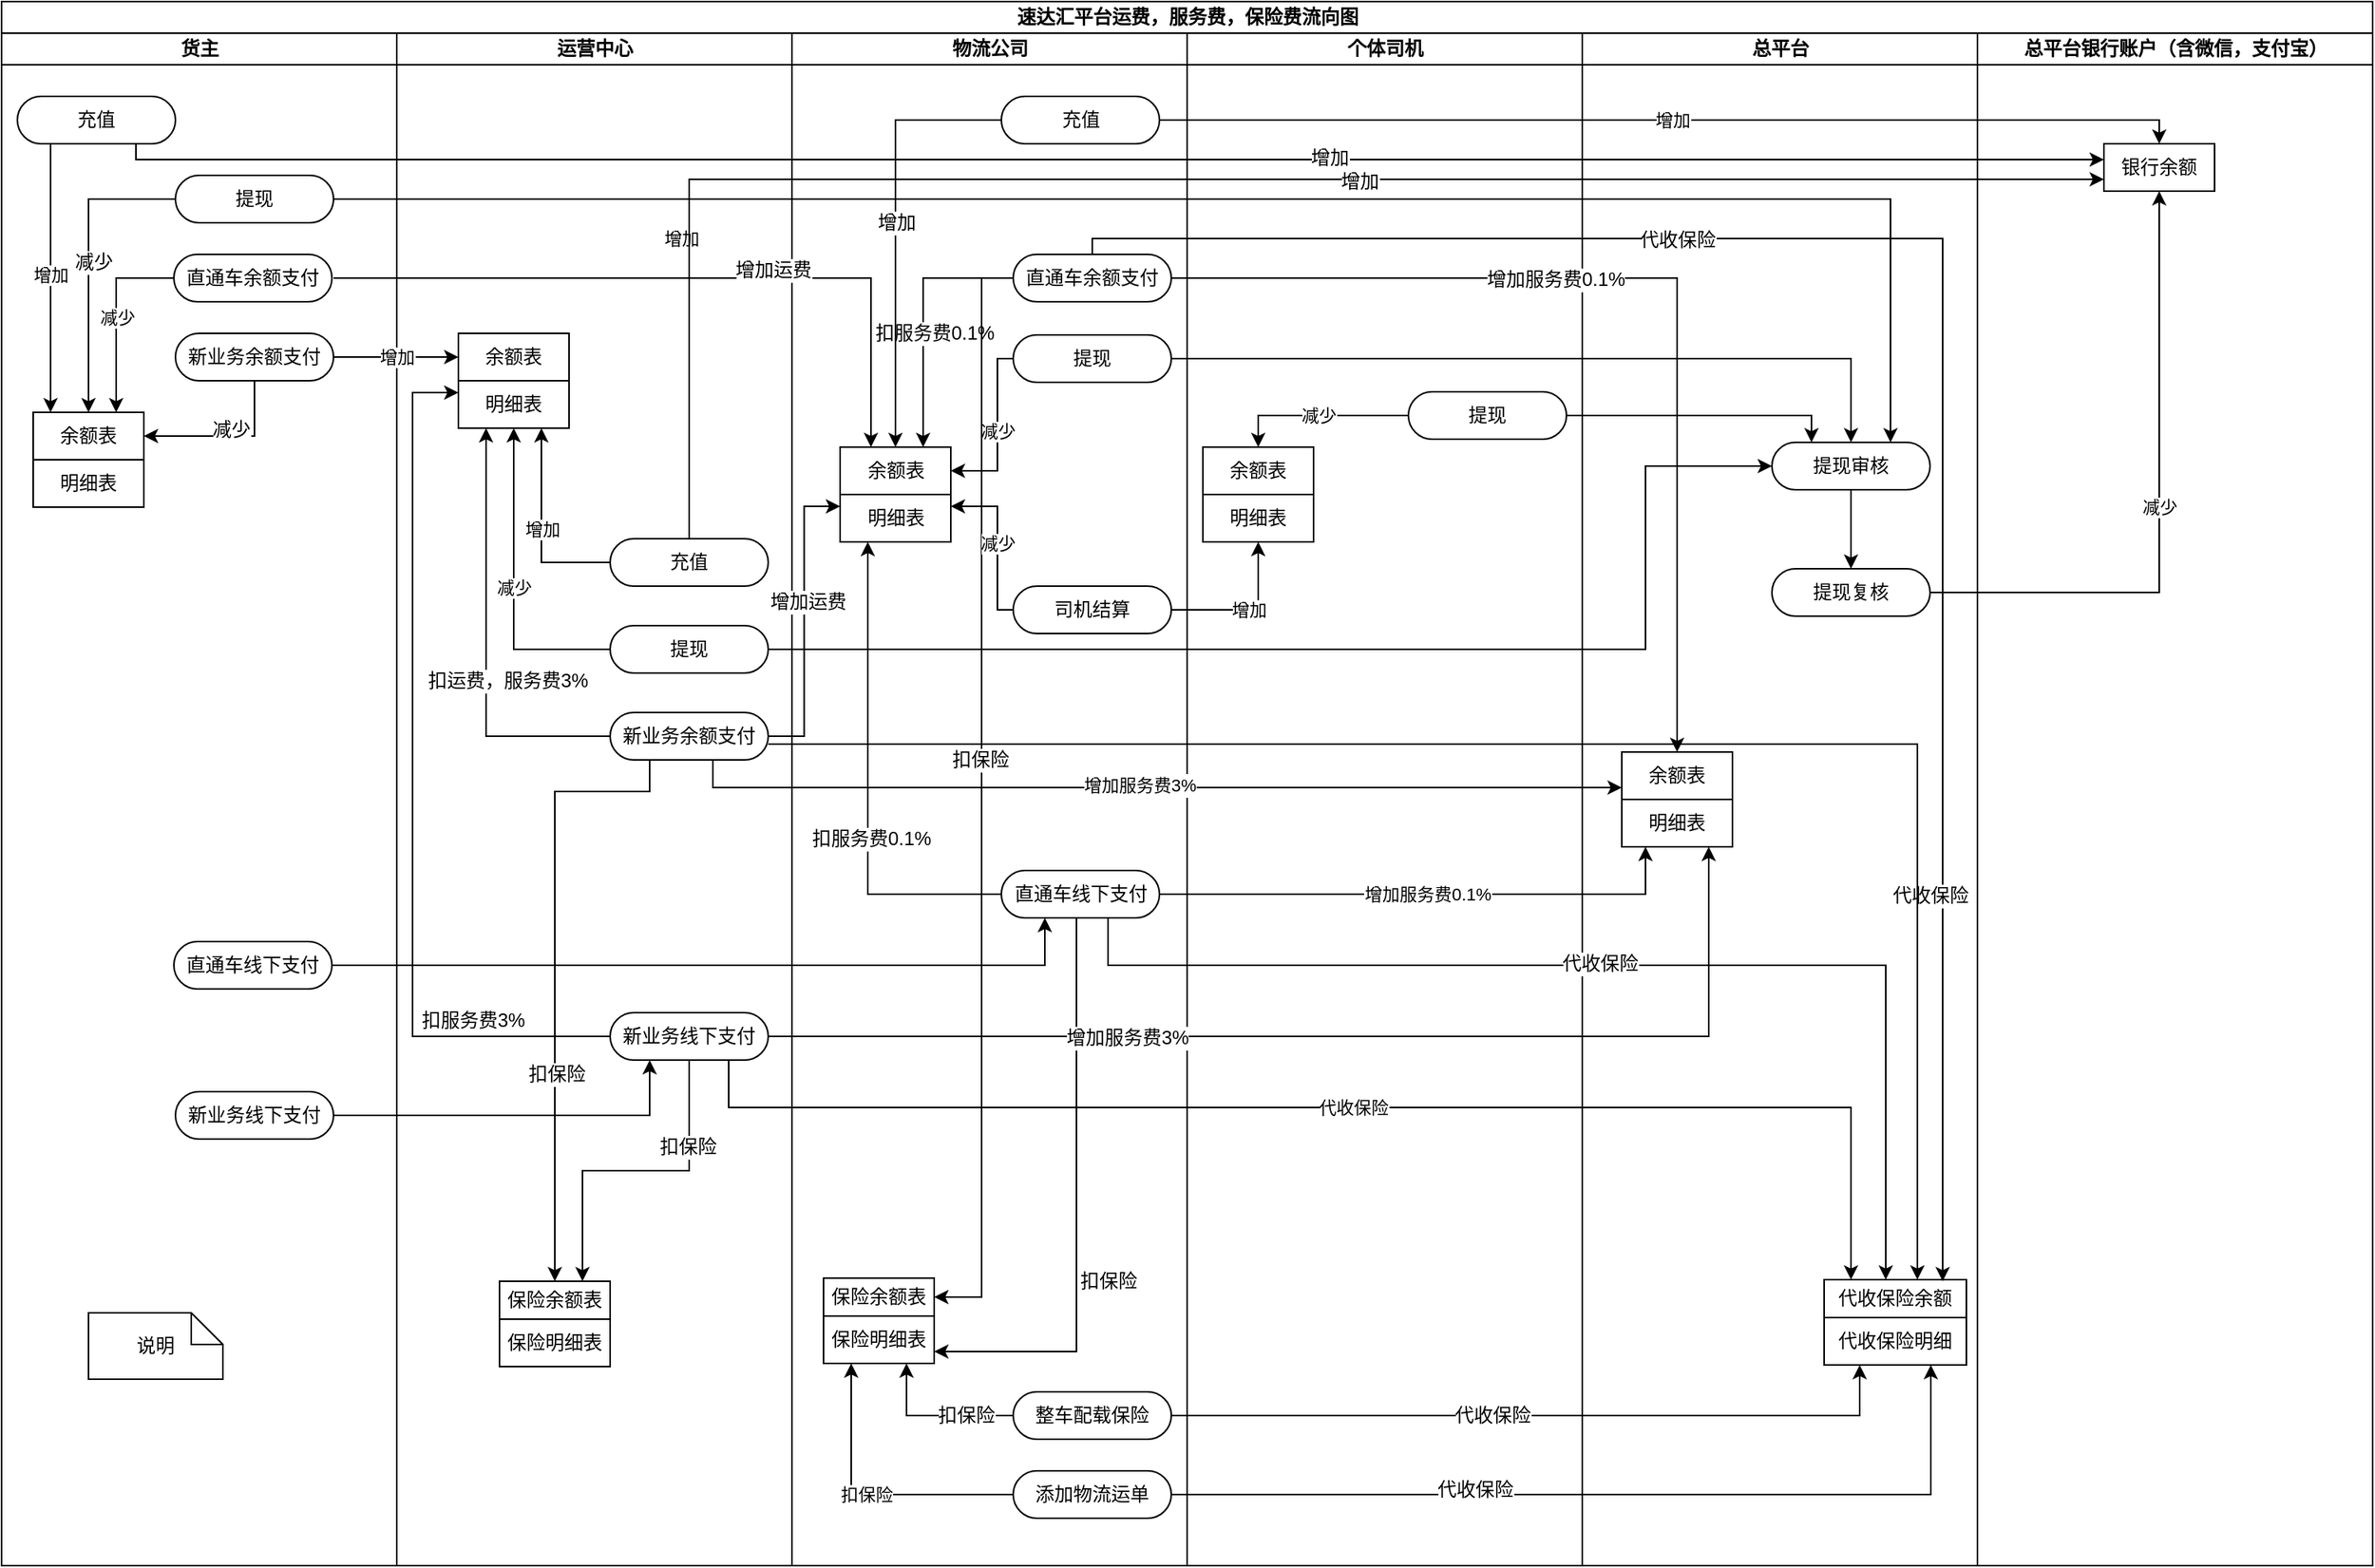 <mxfile version="12.3.8" type="github" pages="3">
  <diagram name="货主账户及明细" id="0783ab3e-0a74-02c8-0abd-f7b4e66b4bec">
    <mxGraphModel dx="1662" dy="713" grid="1" gridSize="10" guides="1" tooltips="1" connect="1" arrows="1" fold="1" page="1" pageScale="1" pageWidth="850" pageHeight="1100" background="#ffffff" math="0" shadow="0">
      <root>
        <mxCell id="0"/>
        <mxCell id="1" parent="0"/>
        <mxCell id="1c1d494c118603dd-1" value="速达汇平台运费，服务费，保险费流向图" style="swimlane;html=1;childLayout=stackLayout;startSize=20;rounded=0;shadow=0;comic=0;labelBackgroundColor=none;strokeWidth=1;fontFamily=Verdana;fontSize=12;align=center;" parent="1" vertex="1">
          <mxGeometry x="40" y="20" width="1500" height="990" as="geometry"/>
        </mxCell>
        <mxCell id="1c1d494c118603dd-2" value="货主" style="swimlane;html=1;startSize=20;" parent="1c1d494c118603dd-1" vertex="1">
          <mxGeometry y="20" width="250" height="970" as="geometry"/>
        </mxCell>
        <mxCell id="FfNupLPTCF3Zzm_iDnfI-26" style="edgeStyle=orthogonalEdgeStyle;rounded=0;orthogonalLoop=1;jettySize=auto;html=1;entryX=0.5;entryY=0;entryDx=0;entryDy=0;" edge="1" parent="1c1d494c118603dd-2" source="1c1d494c118603dd-6" target="I3AY7QKZR8Awk9amFQ1F-125">
          <mxGeometry relative="1" as="geometry"/>
        </mxCell>
        <mxCell id="FfNupLPTCF3Zzm_iDnfI-47" value="减少" style="text;html=1;align=center;verticalAlign=middle;resizable=0;points=[];;labelBackgroundColor=#ffffff;" vertex="1" connectable="0" parent="FfNupLPTCF3Zzm_iDnfI-26">
          <mxGeometry y="3" relative="1" as="geometry">
            <mxPoint as="offset"/>
          </mxGeometry>
        </mxCell>
        <mxCell id="1c1d494c118603dd-6" value="提现" style="rounded=1;whiteSpace=wrap;html=1;shadow=0;comic=0;labelBackgroundColor=none;strokeWidth=1;fontFamily=Verdana;fontSize=12;align=center;arcSize=50;" parent="1c1d494c118603dd-2" vertex="1">
          <mxGeometry x="110" y="90" width="100" height="30" as="geometry"/>
        </mxCell>
        <mxCell id="1c1d494c118603dd-21" value="说明" style="shape=note;whiteSpace=wrap;html=1;rounded=0;shadow=0;comic=0;labelBackgroundColor=none;strokeWidth=1;fontFamily=Verdana;fontSize=12;align=center;size=20;" parent="1c1d494c118603dd-2" vertex="1">
          <mxGeometry x="55" y="810" width="85" height="42" as="geometry"/>
        </mxCell>
        <mxCell id="FfNupLPTCF3Zzm_iDnfI-24" value="增加" style="edgeStyle=orthogonalEdgeStyle;rounded=0;orthogonalLoop=1;jettySize=auto;html=1;exitX=0.25;exitY=1;exitDx=0;exitDy=0;entryX=0.157;entryY=0;entryDx=0;entryDy=0;entryPerimeter=0;" edge="1" parent="1c1d494c118603dd-2" source="I3AY7QKZR8Awk9amFQ1F-123" target="I3AY7QKZR8Awk9amFQ1F-125">
          <mxGeometry relative="1" as="geometry">
            <Array as="points">
              <mxPoint x="31" y="70"/>
            </Array>
          </mxGeometry>
        </mxCell>
        <mxCell id="I3AY7QKZR8Awk9amFQ1F-123" value="充值" style="rounded=1;whiteSpace=wrap;html=1;shadow=0;comic=0;labelBackgroundColor=none;strokeWidth=1;fontFamily=Verdana;fontSize=12;align=center;arcSize=50;" vertex="1" parent="1c1d494c118603dd-2">
          <mxGeometry x="10" y="40" width="100" height="30" as="geometry"/>
        </mxCell>
        <mxCell id="I3AY7QKZR8Awk9amFQ1F-125" value="余额表" style="rounded=0;whiteSpace=wrap;html=1;shadow=0;comic=0;labelBackgroundColor=none;strokeWidth=1;fontFamily=Verdana;fontSize=12;align=center;arcSize=50;" vertex="1" parent="1c1d494c118603dd-2">
          <mxGeometry x="20" y="240" width="70" height="30" as="geometry"/>
        </mxCell>
        <mxCell id="I3AY7QKZR8Awk9amFQ1F-126" value="明细表" style="rounded=0;whiteSpace=wrap;html=1;shadow=0;comic=0;labelBackgroundColor=none;strokeWidth=1;fontFamily=Verdana;fontSize=12;align=center;arcSize=50;" vertex="1" parent="1c1d494c118603dd-2">
          <mxGeometry x="20" y="270" width="70" height="30" as="geometry"/>
        </mxCell>
        <mxCell id="FfNupLPTCF3Zzm_iDnfI-27" value="减少" style="edgeStyle=orthogonalEdgeStyle;rounded=0;orthogonalLoop=1;jettySize=auto;html=1;entryX=0.75;entryY=0;entryDx=0;entryDy=0;" edge="1" parent="1c1d494c118603dd-2" source="I3AY7QKZR8Awk9amFQ1F-127" target="I3AY7QKZR8Awk9amFQ1F-125">
          <mxGeometry relative="1" as="geometry"/>
        </mxCell>
        <mxCell id="I3AY7QKZR8Awk9amFQ1F-127" value="直通车余额支付" style="rounded=1;whiteSpace=wrap;html=1;shadow=0;comic=0;labelBackgroundColor=none;strokeWidth=1;fontFamily=Verdana;fontSize=12;align=center;arcSize=50;" vertex="1" parent="1c1d494c118603dd-2">
          <mxGeometry x="109" y="140" width="100" height="30" as="geometry"/>
        </mxCell>
        <mxCell id="FfNupLPTCF3Zzm_iDnfI-45" style="edgeStyle=orthogonalEdgeStyle;rounded=0;orthogonalLoop=1;jettySize=auto;html=1;entryX=1;entryY=0.5;entryDx=0;entryDy=0;exitX=0.5;exitY=1;exitDx=0;exitDy=0;" edge="1" parent="1c1d494c118603dd-2" source="FfNupLPTCF3Zzm_iDnfI-34" target="I3AY7QKZR8Awk9amFQ1F-125">
          <mxGeometry relative="1" as="geometry">
            <Array as="points">
              <mxPoint x="160" y="255"/>
            </Array>
          </mxGeometry>
        </mxCell>
        <mxCell id="FfNupLPTCF3Zzm_iDnfI-46" value="减少" style="text;html=1;align=center;verticalAlign=middle;resizable=0;points=[];;labelBackgroundColor=#ffffff;" vertex="1" connectable="0" parent="FfNupLPTCF3Zzm_iDnfI-45">
          <mxGeometry x="-0.409" y="-15" relative="1" as="geometry">
            <mxPoint as="offset"/>
          </mxGeometry>
        </mxCell>
        <mxCell id="FfNupLPTCF3Zzm_iDnfI-34" value="新业务余额支付" style="rounded=1;whiteSpace=wrap;html=1;shadow=0;comic=0;labelBackgroundColor=none;strokeWidth=1;fontFamily=Verdana;fontSize=12;align=center;arcSize=50;" vertex="1" parent="1c1d494c118603dd-2">
          <mxGeometry x="110" y="190" width="100" height="30" as="geometry"/>
        </mxCell>
        <mxCell id="FfNupLPTCF3Zzm_iDnfI-61" value="直通车线下支付" style="rounded=1;whiteSpace=wrap;html=1;shadow=0;comic=0;labelBackgroundColor=none;strokeWidth=1;fontFamily=Verdana;fontSize=12;align=center;arcSize=50;" vertex="1" parent="1c1d494c118603dd-2">
          <mxGeometry x="109" y="575" width="100" height="30" as="geometry"/>
        </mxCell>
        <mxCell id="FfNupLPTCF3Zzm_iDnfI-65" value="新业务线下支付" style="rounded=1;whiteSpace=wrap;html=1;shadow=0;comic=0;labelBackgroundColor=none;strokeWidth=1;fontFamily=Verdana;fontSize=12;align=center;arcSize=50;" vertex="1" parent="1c1d494c118603dd-2">
          <mxGeometry x="110" y="670" width="100" height="30" as="geometry"/>
        </mxCell>
        <mxCell id="1c1d494c118603dd-3" value="运营中心" style="swimlane;html=1;startSize=20;" parent="1c1d494c118603dd-1" vertex="1">
          <mxGeometry x="250" y="20" width="250" height="970" as="geometry"/>
        </mxCell>
        <mxCell id="FfNupLPTCF3Zzm_iDnfI-49" value="减少" style="edgeStyle=orthogonalEdgeStyle;rounded=0;orthogonalLoop=1;jettySize=auto;html=1;entryX=0.5;entryY=1;entryDx=0;entryDy=0;" edge="1" parent="1c1d494c118603dd-3" source="I3AY7QKZR8Awk9amFQ1F-128" target="FfNupLPTCF3Zzm_iDnfI-36">
          <mxGeometry relative="1" as="geometry"/>
        </mxCell>
        <mxCell id="I3AY7QKZR8Awk9amFQ1F-128" value="提现" style="rounded=1;whiteSpace=wrap;html=1;shadow=0;comic=0;labelBackgroundColor=none;strokeWidth=1;fontFamily=Verdana;fontSize=12;align=center;arcSize=50;" vertex="1" parent="1c1d494c118603dd-3">
          <mxGeometry x="135" y="375" width="100" height="30" as="geometry"/>
        </mxCell>
        <mxCell id="I3AY7QKZR8Awk9amFQ1F-129" value="充值" style="rounded=1;whiteSpace=wrap;html=1;shadow=0;comic=0;labelBackgroundColor=none;strokeWidth=1;fontFamily=Verdana;fontSize=12;align=center;arcSize=50;" vertex="1" parent="1c1d494c118603dd-3">
          <mxGeometry x="135" y="320" width="100" height="30" as="geometry"/>
        </mxCell>
        <mxCell id="FfNupLPTCF3Zzm_iDnfI-50" style="edgeStyle=orthogonalEdgeStyle;rounded=0;orthogonalLoop=1;jettySize=auto;html=1;entryX=0.25;entryY=1;entryDx=0;entryDy=0;" edge="1" parent="1c1d494c118603dd-3" source="I3AY7QKZR8Awk9amFQ1F-130" target="FfNupLPTCF3Zzm_iDnfI-36">
          <mxGeometry relative="1" as="geometry"/>
        </mxCell>
        <mxCell id="FfNupLPTCF3Zzm_iDnfI-51" value="扣运费，服务费3%" style="text;html=1;align=center;verticalAlign=middle;resizable=0;points=[];;labelBackgroundColor=#ffffff;" vertex="1" connectable="0" parent="FfNupLPTCF3Zzm_iDnfI-50">
          <mxGeometry x="-0.411" y="-34" relative="1" as="geometry">
            <mxPoint x="-21" y="-33" as="offset"/>
          </mxGeometry>
        </mxCell>
        <mxCell id="FfNupLPTCF3Zzm_iDnfI-126" style="edgeStyle=orthogonalEdgeStyle;rounded=0;orthogonalLoop=1;jettySize=auto;html=1;entryX=0.5;entryY=0;entryDx=0;entryDy=0;exitX=0.25;exitY=1;exitDx=0;exitDy=0;" edge="1" parent="1c1d494c118603dd-3" source="I3AY7QKZR8Awk9amFQ1F-130" target="FfNupLPTCF3Zzm_iDnfI-101">
          <mxGeometry relative="1" as="geometry">
            <Array as="points">
              <mxPoint x="160" y="480"/>
              <mxPoint x="100" y="480"/>
            </Array>
          </mxGeometry>
        </mxCell>
        <mxCell id="FfNupLPTCF3Zzm_iDnfI-130" value="扣保险" style="text;html=1;align=center;verticalAlign=middle;resizable=0;points=[];;labelBackgroundColor=#ffffff;" vertex="1" connectable="0" parent="FfNupLPTCF3Zzm_iDnfI-126">
          <mxGeometry x="0.328" y="1" relative="1" as="geometry">
            <mxPoint as="offset"/>
          </mxGeometry>
        </mxCell>
        <mxCell id="I3AY7QKZR8Awk9amFQ1F-130" value="新业务余额支付" style="rounded=1;whiteSpace=wrap;html=1;shadow=0;comic=0;labelBackgroundColor=none;strokeWidth=1;fontFamily=Verdana;fontSize=12;align=center;arcSize=50;" vertex="1" parent="1c1d494c118603dd-3">
          <mxGeometry x="135" y="430" width="100" height="30" as="geometry"/>
        </mxCell>
        <mxCell id="FfNupLPTCF3Zzm_iDnfI-35" value="余额表" style="rounded=0;whiteSpace=wrap;html=1;shadow=0;comic=0;labelBackgroundColor=none;strokeWidth=1;fontFamily=Verdana;fontSize=12;align=center;arcSize=50;" vertex="1" parent="1c1d494c118603dd-3">
          <mxGeometry x="39" y="190" width="70" height="30" as="geometry"/>
        </mxCell>
        <mxCell id="FfNupLPTCF3Zzm_iDnfI-36" value="明细表" style="rounded=0;whiteSpace=wrap;html=1;shadow=0;comic=0;labelBackgroundColor=none;strokeWidth=1;fontFamily=Verdana;fontSize=12;align=center;arcSize=50;" vertex="1" parent="1c1d494c118603dd-3">
          <mxGeometry x="39" y="220" width="70" height="30" as="geometry"/>
        </mxCell>
        <mxCell id="FfNupLPTCF3Zzm_iDnfI-48" value="增加" style="edgeStyle=orthogonalEdgeStyle;rounded=0;orthogonalLoop=1;jettySize=auto;html=1;entryX=0.75;entryY=1;entryDx=0;entryDy=0;" edge="1" parent="1c1d494c118603dd-3" source="I3AY7QKZR8Awk9amFQ1F-129" target="FfNupLPTCF3Zzm_iDnfI-36">
          <mxGeometry relative="1" as="geometry">
            <mxPoint x="60" y="260" as="targetPoint"/>
          </mxGeometry>
        </mxCell>
        <mxCell id="FfNupLPTCF3Zzm_iDnfI-73" style="edgeStyle=orthogonalEdgeStyle;rounded=0;orthogonalLoop=1;jettySize=auto;html=1;entryX=0;entryY=0.25;entryDx=0;entryDy=0;" edge="1" parent="1c1d494c118603dd-3" source="FfNupLPTCF3Zzm_iDnfI-70" target="FfNupLPTCF3Zzm_iDnfI-36">
          <mxGeometry relative="1" as="geometry">
            <Array as="points">
              <mxPoint x="10" y="635"/>
              <mxPoint x="10" y="228"/>
            </Array>
          </mxGeometry>
        </mxCell>
        <mxCell id="FfNupLPTCF3Zzm_iDnfI-128" style="edgeStyle=orthogonalEdgeStyle;rounded=0;orthogonalLoop=1;jettySize=auto;html=1;entryX=0.75;entryY=0;entryDx=0;entryDy=0;" edge="1" parent="1c1d494c118603dd-3" source="FfNupLPTCF3Zzm_iDnfI-70" target="FfNupLPTCF3Zzm_iDnfI-101">
          <mxGeometry relative="1" as="geometry"/>
        </mxCell>
        <mxCell id="FfNupLPTCF3Zzm_iDnfI-129" value="扣保险" style="text;html=1;align=center;verticalAlign=middle;resizable=0;points=[];;labelBackgroundColor=#ffffff;" vertex="1" connectable="0" parent="FfNupLPTCF3Zzm_iDnfI-128">
          <mxGeometry x="-0.469" y="-1" relative="1" as="geometry">
            <mxPoint as="offset"/>
          </mxGeometry>
        </mxCell>
        <mxCell id="FfNupLPTCF3Zzm_iDnfI-70" value="新业务线下支付" style="rounded=1;whiteSpace=wrap;html=1;shadow=0;comic=0;labelBackgroundColor=none;strokeWidth=1;fontFamily=Verdana;fontSize=12;align=center;arcSize=50;" vertex="1" parent="1c1d494c118603dd-3">
          <mxGeometry x="135" y="620" width="100" height="30" as="geometry"/>
        </mxCell>
        <mxCell id="FfNupLPTCF3Zzm_iDnfI-101" value="保险余额表" style="rounded=0;whiteSpace=wrap;html=1;shadow=0;comic=0;labelBackgroundColor=none;strokeWidth=1;fontFamily=Verdana;fontSize=12;align=center;arcSize=50;" vertex="1" parent="1c1d494c118603dd-3">
          <mxGeometry x="65" y="790" width="70" height="24" as="geometry"/>
        </mxCell>
        <mxCell id="FfNupLPTCF3Zzm_iDnfI-102" value="保险明细表" style="rounded=0;whiteSpace=wrap;html=1;shadow=0;comic=0;labelBackgroundColor=none;strokeWidth=1;fontFamily=Verdana;fontSize=12;align=center;arcSize=50;" vertex="1" parent="1c1d494c118603dd-3">
          <mxGeometry x="65" y="814" width="70" height="30" as="geometry"/>
        </mxCell>
        <mxCell id="FfNupLPTCF3Zzm_iDnfI-121" value="扣服务费3%" style="text;html=1;align=center;verticalAlign=middle;resizable=0;points=[];;autosize=1;" vertex="1" parent="1c1d494c118603dd-3">
          <mxGeometry x="7.5" y="615" width="80" height="20" as="geometry"/>
        </mxCell>
        <mxCell id="1c1d494c118603dd-4" value="物流公司" style="swimlane;html=1;startSize=20;" parent="1c1d494c118603dd-1" vertex="1">
          <mxGeometry x="500" y="20" width="250" height="970" as="geometry"/>
        </mxCell>
        <mxCell id="1c1d494c118603dd-9" value="余额表" style="rounded=0;whiteSpace=wrap;html=1;shadow=0;comic=0;labelBackgroundColor=none;strokeWidth=1;fontFamily=Verdana;fontSize=12;align=center;arcSize=50;" parent="1c1d494c118603dd-4" vertex="1">
          <mxGeometry x="30.5" y="262" width="70" height="30" as="geometry"/>
        </mxCell>
        <mxCell id="I3AY7QKZR8Awk9amFQ1F-122" value="明细表" style="rounded=0;whiteSpace=wrap;html=1;shadow=0;comic=0;labelBackgroundColor=none;strokeWidth=1;fontFamily=Verdana;fontSize=12;align=center;arcSize=50;" vertex="1" parent="1c1d494c118603dd-4">
          <mxGeometry x="30.5" y="292" width="70" height="30" as="geometry"/>
        </mxCell>
        <mxCell id="FfNupLPTCF3Zzm_iDnfI-135" style="edgeStyle=orthogonalEdgeStyle;rounded=0;orthogonalLoop=1;jettySize=auto;html=1;entryX=0.75;entryY=1;entryDx=0;entryDy=0;" edge="1" parent="1c1d494c118603dd-4" source="FfNupLPTCF3Zzm_iDnfI-38" target="FfNupLPTCF3Zzm_iDnfI-78">
          <mxGeometry relative="1" as="geometry"/>
        </mxCell>
        <mxCell id="FfNupLPTCF3Zzm_iDnfI-137" value="扣保险" style="text;html=1;align=center;verticalAlign=middle;resizable=0;points=[];;labelBackgroundColor=#ffffff;" vertex="1" connectable="0" parent="FfNupLPTCF3Zzm_iDnfI-135">
          <mxGeometry x="-0.56" y="3" relative="1" as="geometry">
            <mxPoint x="-8" y="-3" as="offset"/>
          </mxGeometry>
        </mxCell>
        <mxCell id="FfNupLPTCF3Zzm_iDnfI-38" value="整车配载保险" style="rounded=1;whiteSpace=wrap;html=1;shadow=0;comic=0;labelBackgroundColor=none;strokeWidth=1;fontFamily=Verdana;fontSize=12;align=center;arcSize=50;" vertex="1" parent="1c1d494c118603dd-4">
          <mxGeometry x="140" y="860" width="100" height="30" as="geometry"/>
        </mxCell>
        <mxCell id="FfNupLPTCF3Zzm_iDnfI-136" value="扣保险" style="edgeStyle=orthogonalEdgeStyle;rounded=0;orthogonalLoop=1;jettySize=auto;html=1;entryX=0.25;entryY=1;entryDx=0;entryDy=0;" edge="1" parent="1c1d494c118603dd-4" source="FfNupLPTCF3Zzm_iDnfI-39" target="FfNupLPTCF3Zzm_iDnfI-78">
          <mxGeometry relative="1" as="geometry"/>
        </mxCell>
        <mxCell id="FfNupLPTCF3Zzm_iDnfI-39" value="添加物流运单" style="rounded=1;whiteSpace=wrap;html=1;shadow=0;comic=0;labelBackgroundColor=none;strokeWidth=1;fontFamily=Verdana;fontSize=12;align=center;arcSize=50;" vertex="1" parent="1c1d494c118603dd-4">
          <mxGeometry x="140" y="910" width="100" height="30" as="geometry"/>
        </mxCell>
        <mxCell id="FfNupLPTCF3Zzm_iDnfI-77" value="保险余额表" style="rounded=0;whiteSpace=wrap;html=1;shadow=0;comic=0;labelBackgroundColor=none;strokeWidth=1;fontFamily=Verdana;fontSize=12;align=center;arcSize=50;" vertex="1" parent="1c1d494c118603dd-4">
          <mxGeometry x="20" y="788" width="70" height="24" as="geometry"/>
        </mxCell>
        <mxCell id="FfNupLPTCF3Zzm_iDnfI-78" value="保险明细表" style="rounded=0;whiteSpace=wrap;html=1;shadow=0;comic=0;labelBackgroundColor=none;strokeWidth=1;fontFamily=Verdana;fontSize=12;align=center;arcSize=50;" vertex="1" parent="1c1d494c118603dd-4">
          <mxGeometry x="20" y="812" width="70" height="30" as="geometry"/>
        </mxCell>
        <mxCell id="FfNupLPTCF3Zzm_iDnfI-148" value="减少" style="edgeStyle=orthogonalEdgeStyle;rounded=0;orthogonalLoop=1;jettySize=auto;html=1;entryX=1;entryY=0.5;entryDx=0;entryDy=0;" edge="1" parent="1c1d494c118603dd-4" source="FfNupLPTCF3Zzm_iDnfI-95" target="1c1d494c118603dd-9">
          <mxGeometry relative="1" as="geometry">
            <Array as="points">
              <mxPoint x="130" y="206"/>
              <mxPoint x="130" y="277"/>
            </Array>
          </mxGeometry>
        </mxCell>
        <mxCell id="FfNupLPTCF3Zzm_iDnfI-95" value="提现" style="rounded=1;whiteSpace=wrap;html=1;shadow=0;comic=0;labelBackgroundColor=none;strokeWidth=1;fontFamily=Verdana;fontSize=12;align=center;arcSize=50;" vertex="1" parent="1c1d494c118603dd-4">
          <mxGeometry x="140" y="191" width="100" height="30" as="geometry"/>
        </mxCell>
        <mxCell id="FfNupLPTCF3Zzm_iDnfI-110" style="edgeStyle=orthogonalEdgeStyle;rounded=0;orthogonalLoop=1;jettySize=auto;html=1;entryX=0.75;entryY=0;entryDx=0;entryDy=0;" edge="1" parent="1c1d494c118603dd-4" source="FfNupLPTCF3Zzm_iDnfI-107" target="1c1d494c118603dd-9">
          <mxGeometry relative="1" as="geometry"/>
        </mxCell>
        <mxCell id="FfNupLPTCF3Zzm_iDnfI-111" value="扣服务费0.1%" style="text;html=1;align=center;verticalAlign=middle;resizable=0;points=[];;labelBackgroundColor=#ffffff;" vertex="1" connectable="0" parent="FfNupLPTCF3Zzm_iDnfI-110">
          <mxGeometry x="0.12" y="-2" relative="1" as="geometry">
            <mxPoint x="9" as="offset"/>
          </mxGeometry>
        </mxCell>
        <mxCell id="FfNupLPTCF3Zzm_iDnfI-131" style="edgeStyle=orthogonalEdgeStyle;rounded=0;orthogonalLoop=1;jettySize=auto;html=1;" edge="1" parent="1c1d494c118603dd-4" source="FfNupLPTCF3Zzm_iDnfI-107" target="FfNupLPTCF3Zzm_iDnfI-77">
          <mxGeometry relative="1" as="geometry">
            <Array as="points">
              <mxPoint x="120" y="155"/>
              <mxPoint x="120" y="800"/>
            </Array>
          </mxGeometry>
        </mxCell>
        <mxCell id="FfNupLPTCF3Zzm_iDnfI-132" value="扣保险" style="text;html=1;align=center;verticalAlign=middle;resizable=0;points=[];;labelBackgroundColor=#ffffff;" vertex="1" connectable="0" parent="FfNupLPTCF3Zzm_iDnfI-131">
          <mxGeometry x="-0.065" y="-1" relative="1" as="geometry">
            <mxPoint as="offset"/>
          </mxGeometry>
        </mxCell>
        <mxCell id="FfNupLPTCF3Zzm_iDnfI-107" value="直通车余额支付" style="rounded=1;whiteSpace=wrap;html=1;shadow=0;comic=0;labelBackgroundColor=none;strokeWidth=1;fontFamily=Verdana;fontSize=12;align=center;arcSize=50;" vertex="1" parent="1c1d494c118603dd-4">
          <mxGeometry x="140" y="140" width="100" height="30" as="geometry"/>
        </mxCell>
        <mxCell id="FfNupLPTCF3Zzm_iDnfI-103" value="直通车线下支付" style="rounded=1;whiteSpace=wrap;html=1;shadow=0;comic=0;labelBackgroundColor=none;strokeWidth=1;fontFamily=Verdana;fontSize=12;align=center;arcSize=50;" vertex="1" parent="1c1d494c118603dd-4">
          <mxGeometry x="132.5" y="530" width="100" height="30" as="geometry"/>
        </mxCell>
        <mxCell id="FfNupLPTCF3Zzm_iDnfI-133" style="edgeStyle=orthogonalEdgeStyle;rounded=0;orthogonalLoop=1;jettySize=auto;html=1;entryX=1;entryY=0.75;entryDx=0;entryDy=0;" edge="1" parent="1c1d494c118603dd-4" target="FfNupLPTCF3Zzm_iDnfI-78">
          <mxGeometry relative="1" as="geometry">
            <mxPoint x="100" y="830" as="targetPoint"/>
            <mxPoint x="210" y="560" as="sourcePoint"/>
            <Array as="points">
              <mxPoint x="180" y="560"/>
              <mxPoint x="180" y="835"/>
            </Array>
          </mxGeometry>
        </mxCell>
        <mxCell id="FfNupLPTCF3Zzm_iDnfI-134" value="扣保险" style="text;html=1;align=center;verticalAlign=middle;resizable=0;points=[];;labelBackgroundColor=#ffffff;" vertex="1" connectable="0" parent="FfNupLPTCF3Zzm_iDnfI-133">
          <mxGeometry x="0.301" y="3" relative="1" as="geometry">
            <mxPoint x="17" y="3" as="offset"/>
          </mxGeometry>
        </mxCell>
        <mxCell id="FfNupLPTCF3Zzm_iDnfI-142" style="edgeStyle=orthogonalEdgeStyle;rounded=0;orthogonalLoop=1;jettySize=auto;html=1;" edge="1" parent="1c1d494c118603dd-4" source="FfNupLPTCF3Zzm_iDnfI-139" target="1c1d494c118603dd-9">
          <mxGeometry relative="1" as="geometry"/>
        </mxCell>
        <mxCell id="FfNupLPTCF3Zzm_iDnfI-144" value="增加" style="text;html=1;align=center;verticalAlign=middle;resizable=0;points=[];;labelBackgroundColor=#ffffff;" vertex="1" connectable="0" parent="FfNupLPTCF3Zzm_iDnfI-142">
          <mxGeometry x="-0.526" y="41" relative="1" as="geometry">
            <mxPoint x="-2" y="24" as="offset"/>
          </mxGeometry>
        </mxCell>
        <mxCell id="FfNupLPTCF3Zzm_iDnfI-139" value="充值" style="rounded=1;whiteSpace=wrap;html=1;shadow=0;comic=0;labelBackgroundColor=none;strokeWidth=1;fontFamily=Verdana;fontSize=12;align=center;arcSize=50;" vertex="1" parent="1c1d494c118603dd-4">
          <mxGeometry x="132.5" y="40" width="100" height="30" as="geometry"/>
        </mxCell>
        <mxCell id="FfNupLPTCF3Zzm_iDnfI-152" value="减少" style="edgeStyle=orthogonalEdgeStyle;rounded=0;orthogonalLoop=1;jettySize=auto;html=1;entryX=1;entryY=0.25;entryDx=0;entryDy=0;" edge="1" parent="1c1d494c118603dd-4" source="FfNupLPTCF3Zzm_iDnfI-140" target="I3AY7QKZR8Awk9amFQ1F-122">
          <mxGeometry relative="1" as="geometry">
            <Array as="points">
              <mxPoint x="130" y="365"/>
              <mxPoint x="130" y="300"/>
            </Array>
          </mxGeometry>
        </mxCell>
        <mxCell id="FfNupLPTCF3Zzm_iDnfI-140" value="司机结算" style="rounded=1;whiteSpace=wrap;html=1;shadow=0;comic=0;labelBackgroundColor=none;strokeWidth=1;fontFamily=Verdana;fontSize=12;align=center;arcSize=50;" vertex="1" parent="1c1d494c118603dd-4">
          <mxGeometry x="140" y="350" width="100" height="30" as="geometry"/>
        </mxCell>
        <mxCell id="FfNupLPTCF3Zzm_iDnfI-106" style="edgeStyle=orthogonalEdgeStyle;rounded=0;orthogonalLoop=1;jettySize=auto;html=1;entryX=0.25;entryY=1;entryDx=0;entryDy=0;" edge="1" parent="1c1d494c118603dd-4" source="FfNupLPTCF3Zzm_iDnfI-103" target="I3AY7QKZR8Awk9amFQ1F-122">
          <mxGeometry relative="1" as="geometry">
            <mxPoint x="-220" y="340" as="targetPoint"/>
            <Array as="points">
              <mxPoint x="48" y="545"/>
            </Array>
          </mxGeometry>
        </mxCell>
        <mxCell id="FfNupLPTCF3Zzm_iDnfI-122" value="扣服务费0.1%" style="text;html=1;align=center;verticalAlign=middle;resizable=0;points=[];;labelBackgroundColor=#ffffff;" vertex="1" connectable="0" parent="FfNupLPTCF3Zzm_iDnfI-106">
          <mxGeometry x="-0.413" y="2" relative="1" as="geometry">
            <mxPoint x="4" y="-29.5" as="offset"/>
          </mxGeometry>
        </mxCell>
        <mxCell id="I3AY7QKZR8Awk9amFQ1F-1" value="个体司机" style="swimlane;html=1;startSize=20;" vertex="1" parent="1c1d494c118603dd-1">
          <mxGeometry x="750" y="20" width="250" height="970" as="geometry"/>
        </mxCell>
        <mxCell id="FfNupLPTCF3Zzm_iDnfI-79" value="减少" style="edgeStyle=orthogonalEdgeStyle;rounded=0;orthogonalLoop=1;jettySize=auto;html=1;" edge="1" parent="I3AY7QKZR8Awk9amFQ1F-1" source="FfNupLPTCF3Zzm_iDnfI-40" target="FfNupLPTCF3Zzm_iDnfI-43">
          <mxGeometry relative="1" as="geometry"/>
        </mxCell>
        <mxCell id="FfNupLPTCF3Zzm_iDnfI-40" value="提现" style="rounded=1;whiteSpace=wrap;html=1;shadow=0;comic=0;labelBackgroundColor=none;strokeWidth=1;fontFamily=Verdana;fontSize=12;align=center;arcSize=50;" vertex="1" parent="I3AY7QKZR8Awk9amFQ1F-1">
          <mxGeometry x="140" y="227" width="100" height="30" as="geometry"/>
        </mxCell>
        <mxCell id="FfNupLPTCF3Zzm_iDnfI-43" value="余额表" style="rounded=0;whiteSpace=wrap;html=1;shadow=0;comic=0;labelBackgroundColor=none;strokeWidth=1;fontFamily=Verdana;fontSize=12;align=center;arcSize=50;" vertex="1" parent="I3AY7QKZR8Awk9amFQ1F-1">
          <mxGeometry x="10" y="262" width="70" height="30" as="geometry"/>
        </mxCell>
        <mxCell id="FfNupLPTCF3Zzm_iDnfI-44" value="明细表" style="rounded=0;whiteSpace=wrap;html=1;shadow=0;comic=0;labelBackgroundColor=none;strokeWidth=1;fontFamily=Verdana;fontSize=12;align=center;arcSize=50;" vertex="1" parent="I3AY7QKZR8Awk9amFQ1F-1">
          <mxGeometry x="10" y="292" width="70" height="30" as="geometry"/>
        </mxCell>
        <mxCell id="I3AY7QKZR8Awk9amFQ1F-30" value="总平台" style="swimlane;html=1;startSize=20;" vertex="1" parent="1c1d494c118603dd-1">
          <mxGeometry x="1000" y="20" width="250" height="970" as="geometry"/>
        </mxCell>
        <mxCell id="FfNupLPTCF3Zzm_iDnfI-89" value="" style="edgeStyle=orthogonalEdgeStyle;rounded=0;orthogonalLoop=1;jettySize=auto;html=1;" edge="1" parent="I3AY7QKZR8Awk9amFQ1F-30" source="FfNupLPTCF3Zzm_iDnfI-41" target="FfNupLPTCF3Zzm_iDnfI-42">
          <mxGeometry relative="1" as="geometry"/>
        </mxCell>
        <mxCell id="FfNupLPTCF3Zzm_iDnfI-41" value="提现审核" style="rounded=1;whiteSpace=wrap;html=1;shadow=0;comic=0;labelBackgroundColor=none;strokeWidth=1;fontFamily=Verdana;fontSize=12;align=center;arcSize=50;" vertex="1" parent="I3AY7QKZR8Awk9amFQ1F-30">
          <mxGeometry x="120" y="259" width="100" height="30" as="geometry"/>
        </mxCell>
        <mxCell id="FfNupLPTCF3Zzm_iDnfI-42" value="提现复核" style="rounded=1;whiteSpace=wrap;html=1;shadow=0;comic=0;labelBackgroundColor=none;strokeWidth=1;fontFamily=Verdana;fontSize=12;align=center;arcSize=50;" vertex="1" parent="I3AY7QKZR8Awk9amFQ1F-30">
          <mxGeometry x="120" y="339" width="100" height="30" as="geometry"/>
        </mxCell>
        <mxCell id="FfNupLPTCF3Zzm_iDnfI-55" value="明细表" style="rounded=0;whiteSpace=wrap;html=1;shadow=0;comic=0;labelBackgroundColor=none;strokeWidth=1;fontFamily=Verdana;fontSize=12;align=center;arcSize=50;" vertex="1" parent="I3AY7QKZR8Awk9amFQ1F-30">
          <mxGeometry x="25" y="485" width="70" height="30" as="geometry"/>
        </mxCell>
        <mxCell id="FfNupLPTCF3Zzm_iDnfI-54" value="余额表" style="rounded=0;whiteSpace=wrap;html=1;shadow=0;comic=0;labelBackgroundColor=none;strokeWidth=1;fontFamily=Verdana;fontSize=12;align=center;arcSize=50;" vertex="1" parent="I3AY7QKZR8Awk9amFQ1F-30">
          <mxGeometry x="25" y="455" width="70" height="30" as="geometry"/>
        </mxCell>
        <mxCell id="FfNupLPTCF3Zzm_iDnfI-154" value="代收保险明细" style="rounded=0;whiteSpace=wrap;html=1;shadow=0;comic=0;labelBackgroundColor=none;strokeWidth=1;fontFamily=Verdana;fontSize=12;align=center;arcSize=50;" vertex="1" parent="I3AY7QKZR8Awk9amFQ1F-30">
          <mxGeometry x="153" y="813" width="90" height="30" as="geometry"/>
        </mxCell>
        <mxCell id="FfNupLPTCF3Zzm_iDnfI-153" value="代收保险余额" style="rounded=0;whiteSpace=wrap;html=1;shadow=0;comic=0;labelBackgroundColor=none;strokeWidth=1;fontFamily=Verdana;fontSize=12;align=center;arcSize=50;" vertex="1" parent="I3AY7QKZR8Awk9amFQ1F-30">
          <mxGeometry x="153" y="789" width="90" height="24" as="geometry"/>
        </mxCell>
        <mxCell id="FfNupLPTCF3Zzm_iDnfI-20" value="" style="edgeStyle=orthogonalEdgeStyle;rounded=0;orthogonalLoop=1;jettySize=auto;html=1;exitX=0.75;exitY=1;exitDx=0;exitDy=0;" edge="1" parent="1c1d494c118603dd-1" source="I3AY7QKZR8Awk9amFQ1F-123" target="FfNupLPTCF3Zzm_iDnfI-16">
          <mxGeometry relative="1" as="geometry">
            <Array as="points">
              <mxPoint x="85" y="100"/>
            </Array>
          </mxGeometry>
        </mxCell>
        <mxCell id="FfNupLPTCF3Zzm_iDnfI-93" value="增加" style="text;html=1;align=center;verticalAlign=middle;resizable=0;points=[];;labelBackgroundColor=#ffffff;" vertex="1" connectable="0" parent="FfNupLPTCF3Zzm_iDnfI-20">
          <mxGeometry x="0.608" y="244" relative="1" as="geometry">
            <mxPoint x="-244" y="243" as="offset"/>
          </mxGeometry>
        </mxCell>
        <mxCell id="FfNupLPTCF3Zzm_iDnfI-21" value="" style="edgeStyle=orthogonalEdgeStyle;rounded=0;orthogonalLoop=1;jettySize=auto;html=1;entryX=0.75;entryY=0;entryDx=0;entryDy=0;" edge="1" parent="1c1d494c118603dd-1" source="1c1d494c118603dd-6" target="FfNupLPTCF3Zzm_iDnfI-41">
          <mxGeometry relative="1" as="geometry">
            <mxPoint x="1350" y="100" as="targetPoint"/>
            <Array as="points">
              <mxPoint x="1195" y="125"/>
            </Array>
          </mxGeometry>
        </mxCell>
        <mxCell id="FfNupLPTCF3Zzm_iDnfI-33" value="增加" style="edgeStyle=orthogonalEdgeStyle;rounded=0;orthogonalLoop=1;jettySize=auto;html=1;" edge="1" parent="1c1d494c118603dd-1" target="1c1d494c118603dd-9">
          <mxGeometry x="-0.016" y="25" relative="1" as="geometry">
            <mxPoint x="210" y="175" as="sourcePoint"/>
            <Array as="points">
              <mxPoint x="550" y="175"/>
            </Array>
            <mxPoint as="offset"/>
          </mxGeometry>
        </mxCell>
        <mxCell id="FfNupLPTCF3Zzm_iDnfI-115" value="增加运费" style="text;html=1;align=center;verticalAlign=middle;resizable=0;points=[];;labelBackgroundColor=#ffffff;" vertex="1" connectable="0" parent="FfNupLPTCF3Zzm_iDnfI-33">
          <mxGeometry x="0.116" y="2" relative="1" as="geometry">
            <mxPoint x="28" y="-3" as="offset"/>
          </mxGeometry>
        </mxCell>
        <mxCell id="FfNupLPTCF3Zzm_iDnfI-37" value="增加" style="edgeStyle=orthogonalEdgeStyle;rounded=0;orthogonalLoop=1;jettySize=auto;html=1;" edge="1" parent="1c1d494c118603dd-1" source="FfNupLPTCF3Zzm_iDnfI-34" target="FfNupLPTCF3Zzm_iDnfI-35">
          <mxGeometry relative="1" as="geometry"/>
        </mxCell>
        <mxCell id="FfNupLPTCF3Zzm_iDnfI-52" style="edgeStyle=orthogonalEdgeStyle;rounded=0;orthogonalLoop=1;jettySize=auto;html=1;entryX=0;entryY=0.25;entryDx=0;entryDy=0;" edge="1" parent="1c1d494c118603dd-1" source="I3AY7QKZR8Awk9amFQ1F-130" target="I3AY7QKZR8Awk9amFQ1F-122">
          <mxGeometry relative="1" as="geometry"/>
        </mxCell>
        <mxCell id="FfNupLPTCF3Zzm_iDnfI-53" value="增加运费" style="text;html=1;align=center;verticalAlign=middle;resizable=0;points=[];;labelBackgroundColor=#ffffff;" vertex="1" connectable="0" parent="FfNupLPTCF3Zzm_iDnfI-52">
          <mxGeometry x="-0.077" relative="1" as="geometry">
            <mxPoint x="2" y="-20" as="offset"/>
          </mxGeometry>
        </mxCell>
        <mxCell id="FfNupLPTCF3Zzm_iDnfI-56" style="edgeStyle=orthogonalEdgeStyle;rounded=0;orthogonalLoop=1;jettySize=auto;html=1;exitX=1;exitY=0.5;exitDx=0;exitDy=0;entryX=0.5;entryY=0;entryDx=0;entryDy=0;" edge="1" parent="1c1d494c118603dd-1" source="FfNupLPTCF3Zzm_iDnfI-107" target="FfNupLPTCF3Zzm_iDnfI-54">
          <mxGeometry relative="1" as="geometry">
            <mxPoint x="1060" y="400" as="targetPoint"/>
            <Array as="points">
              <mxPoint x="1060" y="175"/>
            </Array>
          </mxGeometry>
        </mxCell>
        <mxCell id="FfNupLPTCF3Zzm_iDnfI-58" value="增加服务费0.1%" style="text;html=1;align=center;verticalAlign=middle;resizable=0;points=[];;labelBackgroundColor=#ffffff;" vertex="1" connectable="0" parent="FfNupLPTCF3Zzm_iDnfI-56">
          <mxGeometry x="-0.218" y="-1" relative="1" as="geometry">
            <mxPoint as="offset"/>
          </mxGeometry>
        </mxCell>
        <mxCell id="FfNupLPTCF3Zzm_iDnfI-64" value="增加服务费0.1%" style="edgeStyle=orthogonalEdgeStyle;rounded=0;orthogonalLoop=1;jettySize=auto;html=1;exitX=1;exitY=0.5;exitDx=0;exitDy=0;" edge="1" parent="1c1d494c118603dd-1" source="FfNupLPTCF3Zzm_iDnfI-103">
          <mxGeometry relative="1" as="geometry">
            <mxPoint x="1040" y="535" as="targetPoint"/>
            <Array as="points">
              <mxPoint x="1040" y="565"/>
            </Array>
          </mxGeometry>
        </mxCell>
        <mxCell id="FfNupLPTCF3Zzm_iDnfI-75" style="edgeStyle=orthogonalEdgeStyle;rounded=0;orthogonalLoop=1;jettySize=auto;html=1;" edge="1" parent="1c1d494c118603dd-1" source="FfNupLPTCF3Zzm_iDnfI-70">
          <mxGeometry relative="1" as="geometry">
            <mxPoint x="1080" y="535" as="targetPoint"/>
            <Array as="points">
              <mxPoint x="1080" y="655"/>
              <mxPoint x="1080" y="535"/>
            </Array>
          </mxGeometry>
        </mxCell>
        <mxCell id="FfNupLPTCF3Zzm_iDnfI-76" value="增加服务费3%" style="text;html=1;align=center;verticalAlign=middle;resizable=0;points=[];;labelBackgroundColor=#ffffff;" vertex="1" connectable="0" parent="FfNupLPTCF3Zzm_iDnfI-75">
          <mxGeometry x="-0.365" y="-1" relative="1" as="geometry">
            <mxPoint as="offset"/>
          </mxGeometry>
        </mxCell>
        <mxCell id="FfNupLPTCF3Zzm_iDnfI-82" style="edgeStyle=orthogonalEdgeStyle;rounded=0;orthogonalLoop=1;jettySize=auto;html=1;entryX=0;entryY=0.5;entryDx=0;entryDy=0;" edge="1" parent="1c1d494c118603dd-1" source="I3AY7QKZR8Awk9amFQ1F-128" target="FfNupLPTCF3Zzm_iDnfI-41">
          <mxGeometry relative="1" as="geometry">
            <mxPoint x="1120" y="283" as="targetPoint"/>
            <Array as="points">
              <mxPoint x="1040" y="410"/>
              <mxPoint x="1040" y="294"/>
            </Array>
          </mxGeometry>
        </mxCell>
        <mxCell id="FfNupLPTCF3Zzm_iDnfI-90" value="减少" style="edgeStyle=orthogonalEdgeStyle;rounded=0;orthogonalLoop=1;jettySize=auto;html=1;entryX=0.5;entryY=1;entryDx=0;entryDy=0;" edge="1" parent="1c1d494c118603dd-1" source="FfNupLPTCF3Zzm_iDnfI-42" target="FfNupLPTCF3Zzm_iDnfI-16">
          <mxGeometry relative="1" as="geometry">
            <mxPoint x="1360" y="150" as="targetPoint"/>
            <Array as="points">
              <mxPoint x="1365" y="374"/>
            </Array>
          </mxGeometry>
        </mxCell>
        <mxCell id="FfNupLPTCF3Zzm_iDnfI-91" style="edgeStyle=orthogonalEdgeStyle;rounded=0;orthogonalLoop=1;jettySize=auto;html=1;entryX=0;entryY=0.75;entryDx=0;entryDy=0;" edge="1" parent="1c1d494c118603dd-1" source="I3AY7QKZR8Awk9amFQ1F-129" target="FfNupLPTCF3Zzm_iDnfI-16">
          <mxGeometry relative="1" as="geometry">
            <Array as="points">
              <mxPoint x="435" y="113"/>
            </Array>
          </mxGeometry>
        </mxCell>
        <mxCell id="FfNupLPTCF3Zzm_iDnfI-92" value="增加" style="text;html=1;align=center;verticalAlign=middle;resizable=0;points=[];;labelBackgroundColor=#ffffff;" vertex="1" connectable="0" parent="FfNupLPTCF3Zzm_iDnfI-91">
          <mxGeometry x="0.161" y="-1" relative="1" as="geometry">
            <mxPoint as="offset"/>
          </mxGeometry>
        </mxCell>
        <mxCell id="FfNupLPTCF3Zzm_iDnfI-99" style="edgeStyle=orthogonalEdgeStyle;rounded=0;orthogonalLoop=1;jettySize=auto;html=1;entryX=0.25;entryY=0;entryDx=0;entryDy=0;" edge="1" parent="1c1d494c118603dd-1" source="FfNupLPTCF3Zzm_iDnfI-40" target="FfNupLPTCF3Zzm_iDnfI-41">
          <mxGeometry relative="1" as="geometry">
            <Array as="points">
              <mxPoint x="1145" y="262"/>
            </Array>
          </mxGeometry>
        </mxCell>
        <mxCell id="FfNupLPTCF3Zzm_iDnfI-100" style="edgeStyle=orthogonalEdgeStyle;rounded=0;orthogonalLoop=1;jettySize=auto;html=1;entryX=0.5;entryY=0;entryDx=0;entryDy=0;" edge="1" parent="1c1d494c118603dd-1" source="FfNupLPTCF3Zzm_iDnfI-95" target="FfNupLPTCF3Zzm_iDnfI-41">
          <mxGeometry relative="1" as="geometry">
            <mxPoint x="1170" y="266" as="targetPoint"/>
          </mxGeometry>
        </mxCell>
        <mxCell id="FfNupLPTCF3Zzm_iDnfI-112" style="edgeStyle=orthogonalEdgeStyle;rounded=0;orthogonalLoop=1;jettySize=auto;html=1;entryX=0;entryY=0.75;entryDx=0;entryDy=0;" edge="1" parent="1c1d494c118603dd-1" source="I3AY7QKZR8Awk9amFQ1F-130" target="FfNupLPTCF3Zzm_iDnfI-54">
          <mxGeometry relative="1" as="geometry">
            <Array as="points">
              <mxPoint x="450" y="498"/>
            </Array>
          </mxGeometry>
        </mxCell>
        <mxCell id="FfNupLPTCF3Zzm_iDnfI-113" value="&lt;span style=&quot;font-size: 11px&quot;&gt;增加服务费3%&lt;/span&gt;" style="text;html=1;align=center;verticalAlign=middle;resizable=0;points=[];;labelBackgroundColor=#ffffff;" vertex="1" connectable="0" parent="FfNupLPTCF3Zzm_iDnfI-112">
          <mxGeometry x="-0.03" y="2" relative="1" as="geometry">
            <mxPoint as="offset"/>
          </mxGeometry>
        </mxCell>
        <mxCell id="FfNupLPTCF3Zzm_iDnfI-123" style="edgeStyle=orthogonalEdgeStyle;rounded=0;orthogonalLoop=1;jettySize=auto;html=1;" edge="1" parent="1c1d494c118603dd-1" source="FfNupLPTCF3Zzm_iDnfI-61">
          <mxGeometry relative="1" as="geometry">
            <mxPoint x="660" y="580" as="targetPoint"/>
            <Array as="points">
              <mxPoint x="660" y="610"/>
            </Array>
          </mxGeometry>
        </mxCell>
        <mxCell id="FfNupLPTCF3Zzm_iDnfI-124" style="edgeStyle=orthogonalEdgeStyle;rounded=0;orthogonalLoop=1;jettySize=auto;html=1;entryX=0.25;entryY=1;entryDx=0;entryDy=0;" edge="1" parent="1c1d494c118603dd-1" source="FfNupLPTCF3Zzm_iDnfI-65" target="FfNupLPTCF3Zzm_iDnfI-70">
          <mxGeometry relative="1" as="geometry"/>
        </mxCell>
        <mxCell id="FfNupLPTCF3Zzm_iDnfI-143" value="增加" style="edgeStyle=orthogonalEdgeStyle;rounded=0;orthogonalLoop=1;jettySize=auto;html=1;entryX=0.5;entryY=0;entryDx=0;entryDy=0;" edge="1" parent="1c1d494c118603dd-1" source="FfNupLPTCF3Zzm_iDnfI-139" target="FfNupLPTCF3Zzm_iDnfI-16">
          <mxGeometry relative="1" as="geometry">
            <Array as="points">
              <mxPoint x="1365" y="75"/>
            </Array>
          </mxGeometry>
        </mxCell>
        <mxCell id="FfNupLPTCF3Zzm_iDnfI-149" value="增加" style="edgeStyle=orthogonalEdgeStyle;rounded=0;orthogonalLoop=1;jettySize=auto;html=1;entryX=0.5;entryY=1;entryDx=0;entryDy=0;" edge="1" parent="1c1d494c118603dd-1" source="FfNupLPTCF3Zzm_iDnfI-140" target="FfNupLPTCF3Zzm_iDnfI-44">
          <mxGeometry relative="1" as="geometry"/>
        </mxCell>
        <mxCell id="FfNupLPTCF3Zzm_iDnfI-155" style="edgeStyle=orthogonalEdgeStyle;rounded=0;orthogonalLoop=1;jettySize=auto;html=1;" edge="1" parent="1c1d494c118603dd-1" source="FfNupLPTCF3Zzm_iDnfI-103" target="FfNupLPTCF3Zzm_iDnfI-153">
          <mxGeometry relative="1" as="geometry">
            <mxPoint x="700" y="585" as="sourcePoint"/>
            <mxPoint x="1192" y="770" as="targetPoint"/>
            <Array as="points">
              <mxPoint x="700" y="610"/>
              <mxPoint x="1192" y="610"/>
            </Array>
          </mxGeometry>
        </mxCell>
        <mxCell id="FfNupLPTCF3Zzm_iDnfI-156" value="代收保险" style="text;html=1;align=center;verticalAlign=middle;resizable=0;points=[];;labelBackgroundColor=#ffffff;" vertex="1" connectable="0" parent="FfNupLPTCF3Zzm_iDnfI-155">
          <mxGeometry x="-0.056" y="1" relative="1" as="geometry">
            <mxPoint as="offset"/>
          </mxGeometry>
        </mxCell>
        <mxCell id="I3AY7QKZR8Awk9amFQ1F-59" value="总平台银行账户（含微信，支付宝）" style="swimlane;html=1;startSize=20;" vertex="1" parent="1c1d494c118603dd-1">
          <mxGeometry x="1250" y="20" width="250" height="970" as="geometry"/>
        </mxCell>
        <mxCell id="I3AY7QKZR8Awk9amFQ1F-60" style="edgeStyle=orthogonalEdgeStyle;rounded=0;html=1;labelBackgroundColor=none;startArrow=none;startFill=0;startSize=5;endArrow=classicThin;endFill=1;endSize=5;jettySize=auto;orthogonalLoop=1;strokeWidth=1;fontFamily=Verdana;fontSize=12" edge="1" parent="I3AY7QKZR8Awk9amFQ1F-59" source="I3AY7QKZR8Awk9amFQ1F-61">
          <mxGeometry relative="1" as="geometry">
            <mxPoint x="100" y="110" as="targetPoint"/>
          </mxGeometry>
        </mxCell>
        <mxCell id="FfNupLPTCF3Zzm_iDnfI-16" value="银行余额" style="rounded=0;whiteSpace=wrap;html=1;shadow=0;comic=0;labelBackgroundColor=none;strokeWidth=1;fontFamily=Verdana;fontSize=12;align=center;arcSize=50;" vertex="1" parent="I3AY7QKZR8Awk9amFQ1F-59">
          <mxGeometry x="80" y="70" width="70" height="30" as="geometry"/>
        </mxCell>
        <mxCell id="FfNupLPTCF3Zzm_iDnfI-158" style="edgeStyle=orthogonalEdgeStyle;rounded=0;orthogonalLoop=1;jettySize=auto;html=1;entryX=0.844;entryY=0.042;entryDx=0;entryDy=0;entryPerimeter=0;" edge="1" parent="1c1d494c118603dd-1" source="FfNupLPTCF3Zzm_iDnfI-107" target="FfNupLPTCF3Zzm_iDnfI-153">
          <mxGeometry relative="1" as="geometry">
            <mxPoint x="1228" y="770" as="targetPoint"/>
            <Array as="points">
              <mxPoint x="690" y="150"/>
              <mxPoint x="1228" y="150"/>
            </Array>
          </mxGeometry>
        </mxCell>
        <mxCell id="FfNupLPTCF3Zzm_iDnfI-164" value="代收保险" style="text;html=1;align=center;verticalAlign=middle;resizable=0;points=[];;labelBackgroundColor=#ffffff;" vertex="1" connectable="0" parent="FfNupLPTCF3Zzm_iDnfI-158">
          <mxGeometry x="0.53" y="-2" relative="1" as="geometry">
            <mxPoint x="-6.5" y="39" as="offset"/>
          </mxGeometry>
        </mxCell>
        <mxCell id="FfNupLPTCF3Zzm_iDnfI-171" value="代收保险" style="text;html=1;align=center;verticalAlign=middle;resizable=0;points=[];;labelBackgroundColor=#ffffff;" vertex="1" connectable="0" parent="FfNupLPTCF3Zzm_iDnfI-158">
          <mxGeometry x="-0.372" y="-1" relative="1" as="geometry">
            <mxPoint as="offset"/>
          </mxGeometry>
        </mxCell>
        <mxCell id="FfNupLPTCF3Zzm_iDnfI-163" value="代收保险" style="edgeStyle=orthogonalEdgeStyle;rounded=0;orthogonalLoop=1;jettySize=auto;html=1;" edge="1" parent="1c1d494c118603dd-1" source="FfNupLPTCF3Zzm_iDnfI-70" target="FfNupLPTCF3Zzm_iDnfI-153">
          <mxGeometry relative="1" as="geometry">
            <Array as="points">
              <mxPoint x="460" y="700"/>
              <mxPoint x="1170" y="700"/>
            </Array>
          </mxGeometry>
        </mxCell>
        <mxCell id="FfNupLPTCF3Zzm_iDnfI-165" style="edgeStyle=orthogonalEdgeStyle;rounded=0;orthogonalLoop=1;jettySize=auto;html=1;" edge="1" parent="1c1d494c118603dd-1" source="I3AY7QKZR8Awk9amFQ1F-130" target="FfNupLPTCF3Zzm_iDnfI-153">
          <mxGeometry relative="1" as="geometry">
            <mxPoint x="1212" y="790" as="targetPoint"/>
            <Array as="points">
              <mxPoint x="1212" y="470"/>
            </Array>
          </mxGeometry>
        </mxCell>
        <mxCell id="FfNupLPTCF3Zzm_iDnfI-167" style="edgeStyle=orthogonalEdgeStyle;rounded=0;orthogonalLoop=1;jettySize=auto;html=1;entryX=0.25;entryY=1;entryDx=0;entryDy=0;" edge="1" parent="1c1d494c118603dd-1" source="FfNupLPTCF3Zzm_iDnfI-38" target="FfNupLPTCF3Zzm_iDnfI-154">
          <mxGeometry relative="1" as="geometry"/>
        </mxCell>
        <mxCell id="FfNupLPTCF3Zzm_iDnfI-169" value="代收保险" style="text;html=1;align=center;verticalAlign=middle;resizable=0;points=[];;labelBackgroundColor=#ffffff;" vertex="1" connectable="0" parent="FfNupLPTCF3Zzm_iDnfI-167">
          <mxGeometry x="-0.133" relative="1" as="geometry">
            <mxPoint as="offset"/>
          </mxGeometry>
        </mxCell>
        <mxCell id="FfNupLPTCF3Zzm_iDnfI-168" style="edgeStyle=orthogonalEdgeStyle;rounded=0;orthogonalLoop=1;jettySize=auto;html=1;entryX=0.75;entryY=1;entryDx=0;entryDy=0;" edge="1" parent="1c1d494c118603dd-1" source="FfNupLPTCF3Zzm_iDnfI-39" target="FfNupLPTCF3Zzm_iDnfI-154">
          <mxGeometry relative="1" as="geometry"/>
        </mxCell>
        <mxCell id="FfNupLPTCF3Zzm_iDnfI-170" value="代收保险" style="text;html=1;align=center;verticalAlign=middle;resizable=0;points=[];;labelBackgroundColor=#ffffff;" vertex="1" connectable="0" parent="FfNupLPTCF3Zzm_iDnfI-168">
          <mxGeometry x="-0.318" y="3" relative="1" as="geometry">
            <mxPoint as="offset"/>
          </mxGeometry>
        </mxCell>
      </root>
    </mxGraphModel>
  </diagram>
  <diagram name="Copy of 货主账户及明细" id="FgBb3varEeYqgUfKMa5g">
    <mxGraphModel dx="1422" dy="713" grid="1" gridSize="10" guides="1" tooltips="1" connect="1" arrows="1" fold="1" page="1" pageScale="1" pageWidth="850" pageHeight="1100" background="#ffffff" math="0" shadow="0">
      <root>
        <mxCell id="FfinuB7OxpHtBuNWjSvG-0"/>
        <mxCell id="FfinuB7OxpHtBuNWjSvG-1" parent="FfinuB7OxpHtBuNWjSvG-0"/>
        <mxCell id="FfinuB7OxpHtBuNWjSvG-2" value="资金流向" style="swimlane;html=1;childLayout=stackLayout;startSize=20;rounded=0;shadow=0;comic=0;labelBackgroundColor=none;strokeWidth=1;fontFamily=Verdana;fontSize=12;align=center;" vertex="1" parent="FfinuB7OxpHtBuNWjSvG-1">
          <mxGeometry x="40" y="20" width="1500" height="990" as="geometry"/>
        </mxCell>
        <mxCell id="FfinuB7OxpHtBuNWjSvG-3" value="货主账户及明细" style="swimlane;html=1;startSize=20;" vertex="1" parent="FfinuB7OxpHtBuNWjSvG-2">
          <mxGeometry y="20" width="250" height="970" as="geometry"/>
        </mxCell>
        <mxCell id="FfinuB7OxpHtBuNWjSvG-4" value="提现" style="rounded=1;whiteSpace=wrap;html=1;shadow=0;comic=0;labelBackgroundColor=none;strokeWidth=1;fontFamily=Verdana;fontSize=12;align=center;arcSize=50;" vertex="1" parent="FfinuB7OxpHtBuNWjSvG-3">
          <mxGeometry x="62.5" y="100" width="100" height="30" as="geometry"/>
        </mxCell>
        <mxCell id="FfinuB7OxpHtBuNWjSvG-5" value="说明" style="shape=note;whiteSpace=wrap;html=1;rounded=0;shadow=0;comic=0;labelBackgroundColor=none;strokeWidth=1;fontFamily=Verdana;fontSize=12;align=center;size=20;" vertex="1" parent="FfinuB7OxpHtBuNWjSvG-3">
          <mxGeometry x="70" y="340" width="85" height="42" as="geometry"/>
        </mxCell>
        <mxCell id="FfinuB7OxpHtBuNWjSvG-6" value="充值" style="rounded=1;whiteSpace=wrap;html=1;shadow=0;comic=0;labelBackgroundColor=none;strokeWidth=1;fontFamily=Verdana;fontSize=12;align=center;arcSize=50;" vertex="1" parent="FfinuB7OxpHtBuNWjSvG-3">
          <mxGeometry x="5" y="50" width="100" height="30" as="geometry"/>
        </mxCell>
        <mxCell id="FfinuB7OxpHtBuNWjSvG-7" value="余额表" style="rounded=0;whiteSpace=wrap;html=1;shadow=0;comic=0;labelBackgroundColor=none;strokeWidth=1;fontFamily=Verdana;fontSize=12;align=center;arcSize=50;" vertex="1" parent="FfinuB7OxpHtBuNWjSvG-3">
          <mxGeometry x="35" y="230" width="70" height="30" as="geometry"/>
        </mxCell>
        <mxCell id="FfinuB7OxpHtBuNWjSvG-8" value="明细表" style="rounded=0;whiteSpace=wrap;html=1;shadow=0;comic=0;labelBackgroundColor=none;strokeWidth=1;fontFamily=Verdana;fontSize=12;align=center;arcSize=50;" vertex="1" parent="FfinuB7OxpHtBuNWjSvG-3">
          <mxGeometry x="140" y="230" width="70" height="30" as="geometry"/>
        </mxCell>
        <mxCell id="FfinuB7OxpHtBuNWjSvG-9" value="支付运费" style="rounded=1;whiteSpace=wrap;html=1;shadow=0;comic=0;labelBackgroundColor=none;strokeWidth=1;fontFamily=Verdana;fontSize=12;align=center;arcSize=50;" vertex="1" parent="FfinuB7OxpHtBuNWjSvG-3">
          <mxGeometry x="140" y="150" width="100" height="30" as="geometry"/>
        </mxCell>
        <mxCell id="FfinuB7OxpHtBuNWjSvG-10" value="运营中心账户及明细" style="swimlane;html=1;startSize=20;" vertex="1" parent="FfinuB7OxpHtBuNWjSvG-2">
          <mxGeometry x="250" y="20" width="250" height="970" as="geometry"/>
        </mxCell>
        <mxCell id="FfinuB7OxpHtBuNWjSvG-11" style="edgeStyle=none;rounded=0;html=1;labelBackgroundColor=none;startArrow=none;startFill=0;startSize=5;endArrow=classicThin;endFill=1;endSize=5;jettySize=auto;orthogonalLoop=1;strokeWidth=1;fontFamily=Verdana;fontSize=12" edge="1" parent="FfinuB7OxpHtBuNWjSvG-10" source="FfinuB7OxpHtBuNWjSvG-12" target="FfinuB7OxpHtBuNWjSvG-17">
          <mxGeometry relative="1" as="geometry"/>
        </mxCell>
        <mxCell id="FfinuB7OxpHtBuNWjSvG-12" value="Action" style="rounded=1;whiteSpace=wrap;html=1;shadow=0;comic=0;labelBackgroundColor=none;strokeWidth=1;fontFamily=Verdana;fontSize=12;align=center;arcSize=50;" vertex="1" parent="FfinuB7OxpHtBuNWjSvG-10">
          <mxGeometry x="64" y="450" width="100" height="30" as="geometry"/>
        </mxCell>
        <mxCell id="FfinuB7OxpHtBuNWjSvG-13" style="edgeStyle=none;rounded=0;html=1;labelBackgroundColor=none;startArrow=none;startFill=0;startSize=5;endArrow=classicThin;endFill=1;endSize=5;jettySize=auto;orthogonalLoop=1;strokeWidth=1;fontFamily=Verdana;fontSize=12" edge="1" parent="FfinuB7OxpHtBuNWjSvG-10" source="FfinuB7OxpHtBuNWjSvG-14" target="FfinuB7OxpHtBuNWjSvG-12">
          <mxGeometry relative="1" as="geometry"/>
        </mxCell>
        <mxCell id="FfinuB7OxpHtBuNWjSvG-14" value="" style="whiteSpace=wrap;html=1;rounded=0;shadow=0;comic=0;labelBackgroundColor=none;strokeWidth=1;fillColor=#000000;fontFamily=Verdana;fontSize=12;align=center;rotation=0;" vertex="1" parent="FfinuB7OxpHtBuNWjSvG-10">
          <mxGeometry x="40" y="410" width="147" height="10" as="geometry"/>
        </mxCell>
        <mxCell id="FfinuB7OxpHtBuNWjSvG-15" style="edgeStyle=orthogonalEdgeStyle;rounded=0;html=1;entryX=0.25;entryY=0;labelBackgroundColor=none;startArrow=none;startFill=0;startSize=5;endArrow=classicThin;endFill=1;endSize=5;jettySize=auto;orthogonalLoop=1;strokeWidth=1;fontFamily=Verdana;fontSize=12" edge="1" parent="FfinuB7OxpHtBuNWjSvG-10" target="FfinuB7OxpHtBuNWjSvG-14">
          <mxGeometry relative="1" as="geometry">
            <mxPoint x="30" y="380" as="sourcePoint"/>
          </mxGeometry>
        </mxCell>
        <mxCell id="FfinuB7OxpHtBuNWjSvG-16" style="edgeStyle=none;rounded=0;html=1;labelBackgroundColor=none;startArrow=none;startFill=0;startSize=5;endArrow=classicThin;endFill=1;endSize=5;jettySize=auto;orthogonalLoop=1;strokeWidth=1;fontFamily=Verdana;fontSize=12" edge="1" parent="FfinuB7OxpHtBuNWjSvG-10" source="FfinuB7OxpHtBuNWjSvG-17" target="FfinuB7OxpHtBuNWjSvG-18">
          <mxGeometry relative="1" as="geometry"/>
        </mxCell>
        <mxCell id="FfinuB7OxpHtBuNWjSvG-17" value="Object" style="rounded=0;whiteSpace=wrap;html=1;shadow=0;comic=0;labelBackgroundColor=none;strokeWidth=1;fontFamily=Verdana;fontSize=12;align=center;arcSize=50;" vertex="1" parent="FfinuB7OxpHtBuNWjSvG-10">
          <mxGeometry x="125" y="510" width="70" height="30" as="geometry"/>
        </mxCell>
        <mxCell id="FfinuB7OxpHtBuNWjSvG-18" value="Action" style="rounded=1;whiteSpace=wrap;html=1;shadow=0;comic=0;labelBackgroundColor=none;strokeWidth=1;fontFamily=Verdana;fontSize=12;align=center;arcSize=50;" vertex="1" parent="FfinuB7OxpHtBuNWjSvG-10">
          <mxGeometry x="85" y="580" width="100" height="30" as="geometry"/>
        </mxCell>
        <mxCell id="FfinuB7OxpHtBuNWjSvG-19" style="edgeStyle=none;rounded=0;html=1;dashed=1;labelBackgroundColor=none;startArrow=none;startFill=0;startSize=5;endArrow=oval;endFill=0;endSize=5;jettySize=auto;orthogonalLoop=1;strokeWidth=1;fontFamily=Verdana;fontSize=12" edge="1" parent="FfinuB7OxpHtBuNWjSvG-10" source="FfinuB7OxpHtBuNWjSvG-21" target="FfinuB7OxpHtBuNWjSvG-12">
          <mxGeometry relative="1" as="geometry"/>
        </mxCell>
        <mxCell id="FfinuB7OxpHtBuNWjSvG-20" style="edgeStyle=none;rounded=0;html=1;dashed=1;labelBackgroundColor=none;startArrow=none;startFill=0;startSize=5;endArrow=oval;endFill=0;endSize=5;jettySize=auto;orthogonalLoop=1;strokeWidth=1;fontFamily=Verdana;fontSize=12" edge="1" parent="FfinuB7OxpHtBuNWjSvG-10" source="FfinuB7OxpHtBuNWjSvG-21" target="FfinuB7OxpHtBuNWjSvG-17">
          <mxGeometry relative="1" as="geometry"/>
        </mxCell>
        <mxCell id="FfinuB7OxpHtBuNWjSvG-21" value="Note" style="shape=note;whiteSpace=wrap;html=1;rounded=0;shadow=0;comic=0;labelBackgroundColor=none;strokeWidth=1;fontFamily=Verdana;fontSize=12;align=center;size=20;" vertex="1" parent="FfinuB7OxpHtBuNWjSvG-10">
          <mxGeometry x="10" y="510" width="90" height="55" as="geometry"/>
        </mxCell>
        <mxCell id="FfinuB7OxpHtBuNWjSvG-22" style="edgeStyle=none;rounded=0;html=1;dashed=1;labelBackgroundColor=none;startArrow=none;startFill=0;startSize=5;endArrow=oval;endFill=0;endSize=5;jettySize=auto;orthogonalLoop=1;strokeWidth=1;fontFamily=Verdana;fontSize=12" edge="1" parent="FfinuB7OxpHtBuNWjSvG-10" source="FfinuB7OxpHtBuNWjSvG-23" target="FfinuB7OxpHtBuNWjSvG-18">
          <mxGeometry relative="1" as="geometry"/>
        </mxCell>
        <mxCell id="FfinuB7OxpHtBuNWjSvG-23" value="Note" style="shape=note;whiteSpace=wrap;html=1;rounded=0;shadow=0;comic=0;labelBackgroundColor=none;strokeWidth=1;fontFamily=Verdana;fontSize=12;align=center;size=20;" vertex="1" parent="FfinuB7OxpHtBuNWjSvG-10">
          <mxGeometry x="40" y="648" width="105" height="55" as="geometry"/>
        </mxCell>
        <mxCell id="FfinuB7OxpHtBuNWjSvG-24" value="提现" style="rounded=1;whiteSpace=wrap;html=1;shadow=0;comic=0;labelBackgroundColor=none;strokeWidth=1;fontFamily=Verdana;fontSize=12;align=center;arcSize=50;" vertex="1" parent="FfinuB7OxpHtBuNWjSvG-10">
          <mxGeometry x="65" y="100" width="100" height="30" as="geometry"/>
        </mxCell>
        <mxCell id="FfinuB7OxpHtBuNWjSvG-25" value="充值" style="rounded=1;whiteSpace=wrap;html=1;shadow=0;comic=0;labelBackgroundColor=none;strokeWidth=1;fontFamily=Verdana;fontSize=12;align=center;arcSize=50;" vertex="1" parent="FfinuB7OxpHtBuNWjSvG-10">
          <mxGeometry x="7.5" y="50" width="100" height="30" as="geometry"/>
        </mxCell>
        <mxCell id="FfinuB7OxpHtBuNWjSvG-26" value="支付运费" style="rounded=1;whiteSpace=wrap;html=1;shadow=0;comic=0;labelBackgroundColor=none;strokeWidth=1;fontFamily=Verdana;fontSize=12;align=center;arcSize=50;" vertex="1" parent="FfinuB7OxpHtBuNWjSvG-10">
          <mxGeometry x="142.5" y="150" width="100" height="30" as="geometry"/>
        </mxCell>
        <mxCell id="FfinuB7OxpHtBuNWjSvG-27" style="edgeStyle=none;rounded=0;html=1;labelBackgroundColor=none;startArrow=none;startFill=0;startSize=5;endArrow=classicThin;endFill=1;endSize=5;jettySize=auto;orthogonalLoop=1;strokeWidth=1;fontFamily=Verdana;fontSize=12" edge="1" parent="FfinuB7OxpHtBuNWjSvG-2" source="FfinuB7OxpHtBuNWjSvG-18" target="FfinuB7OxpHtBuNWjSvG-32">
          <mxGeometry relative="1" as="geometry"/>
        </mxCell>
        <mxCell id="FfinuB7OxpHtBuNWjSvG-28" style="edgeStyle=none;rounded=0;html=1;dashed=1;labelBackgroundColor=none;startArrow=none;startFill=0;startSize=5;endArrow=oval;endFill=0;endSize=5;jettySize=auto;orthogonalLoop=1;strokeWidth=1;fontFamily=Verdana;fontSize=12" edge="1" parent="FfinuB7OxpHtBuNWjSvG-2" source="FfinuB7OxpHtBuNWjSvG-23" target="FfinuB7OxpHtBuNWjSvG-32">
          <mxGeometry relative="1" as="geometry"/>
        </mxCell>
        <mxCell id="FfinuB7OxpHtBuNWjSvG-29" value="物流公司账户及明细" style="swimlane;html=1;startSize=20;" vertex="1" parent="FfinuB7OxpHtBuNWjSvG-2">
          <mxGeometry x="500" y="20" width="250" height="970" as="geometry"/>
        </mxCell>
        <mxCell id="FfinuB7OxpHtBuNWjSvG-30" value="余额表" style="rounded=0;whiteSpace=wrap;html=1;shadow=0;comic=0;labelBackgroundColor=none;strokeWidth=1;fontFamily=Verdana;fontSize=12;align=center;arcSize=50;" vertex="1" parent="FfinuB7OxpHtBuNWjSvG-29">
          <mxGeometry x="26" y="200" width="70" height="30" as="geometry"/>
        </mxCell>
        <mxCell id="FfinuB7OxpHtBuNWjSvG-31" style="edgeStyle=none;rounded=0;html=1;labelBackgroundColor=none;startArrow=none;startFill=0;startSize=5;endArrow=classicThin;endFill=1;endSize=5;jettySize=auto;orthogonalLoop=1;strokeWidth=1;fontFamily=Verdana;fontSize=12" edge="1" parent="FfinuB7OxpHtBuNWjSvG-29" source="FfinuB7OxpHtBuNWjSvG-32" target="FfinuB7OxpHtBuNWjSvG-34">
          <mxGeometry relative="1" as="geometry"/>
        </mxCell>
        <mxCell id="FfinuB7OxpHtBuNWjSvG-32" value="Object" style="rounded=0;whiteSpace=wrap;html=1;shadow=0;comic=0;labelBackgroundColor=none;strokeWidth=1;fontFamily=Verdana;fontSize=12;align=center;arcSize=50;" vertex="1" parent="FfinuB7OxpHtBuNWjSvG-29">
          <mxGeometry x="-35" y="610" width="70" height="30" as="geometry"/>
        </mxCell>
        <mxCell id="FfinuB7OxpHtBuNWjSvG-33" style="edgeStyle=none;rounded=0;html=1;labelBackgroundColor=none;startArrow=none;startFill=0;startSize=5;endArrow=classicThin;endFill=1;endSize=5;jettySize=auto;orthogonalLoop=1;strokeWidth=1;fontFamily=Verdana;fontSize=12" edge="1" parent="FfinuB7OxpHtBuNWjSvG-29" source="FfinuB7OxpHtBuNWjSvG-34" target="FfinuB7OxpHtBuNWjSvG-36">
          <mxGeometry relative="1" as="geometry"/>
        </mxCell>
        <mxCell id="FfinuB7OxpHtBuNWjSvG-34" value="Action" style="rounded=1;whiteSpace=wrap;html=1;shadow=0;comic=0;labelBackgroundColor=none;strokeWidth=1;fontFamily=Verdana;fontSize=12;align=center;arcSize=50;" vertex="1" parent="FfinuB7OxpHtBuNWjSvG-29">
          <mxGeometry x="70" y="670" width="100" height="30" as="geometry"/>
        </mxCell>
        <mxCell id="FfinuB7OxpHtBuNWjSvG-35" style="edgeStyle=none;rounded=0;html=1;labelBackgroundColor=none;startArrow=none;startFill=0;startSize=5;endArrow=classicThin;endFill=1;endSize=5;jettySize=auto;orthogonalLoop=1;strokeWidth=1;fontFamily=Verdana;fontSize=12" edge="1" parent="FfinuB7OxpHtBuNWjSvG-29" source="FfinuB7OxpHtBuNWjSvG-36" target="FfinuB7OxpHtBuNWjSvG-37">
          <mxGeometry relative="1" as="geometry"/>
        </mxCell>
        <mxCell id="FfinuB7OxpHtBuNWjSvG-36" value="Action" style="rounded=1;whiteSpace=wrap;html=1;shadow=0;comic=0;labelBackgroundColor=none;strokeWidth=1;fontFamily=Verdana;fontSize=12;align=center;arcSize=50;" vertex="1" parent="FfinuB7OxpHtBuNWjSvG-29">
          <mxGeometry x="70" y="810" width="100" height="30" as="geometry"/>
        </mxCell>
        <mxCell id="FfinuB7OxpHtBuNWjSvG-37" value="" style="shape=mxgraph.bpmn.shape;html=1;verticalLabelPosition=bottom;labelBackgroundColor=#ffffff;verticalAlign=top;perimeter=ellipsePerimeter;outline=end;symbol=terminate;rounded=0;shadow=0;comic=0;strokeWidth=1;fontFamily=Verdana;fontSize=12;align=center;" vertex="1" parent="FfinuB7OxpHtBuNWjSvG-29">
          <mxGeometry x="100" y="880" width="40" height="40" as="geometry"/>
        </mxCell>
        <mxCell id="FfinuB7OxpHtBuNWjSvG-38" value="Note" style="shape=note;whiteSpace=wrap;html=1;rounded=0;shadow=0;comic=0;labelBackgroundColor=none;strokeWidth=1;fontFamily=Verdana;fontSize=12;align=center;size=20;" vertex="1" parent="FfinuB7OxpHtBuNWjSvG-29">
          <mxGeometry x="67.5" y="280" width="105" height="55" as="geometry"/>
        </mxCell>
        <mxCell id="FfinuB7OxpHtBuNWjSvG-39" style="edgeStyle=none;rounded=0;html=1;dashed=1;labelBackgroundColor=none;startArrow=none;startFill=0;startSize=5;endArrow=oval;endFill=0;endSize=5;jettySize=auto;orthogonalLoop=1;strokeWidth=1;fontFamily=Verdana;fontSize=12" edge="1" parent="FfinuB7OxpHtBuNWjSvG-29" source="FfinuB7OxpHtBuNWjSvG-41" target="FfinuB7OxpHtBuNWjSvG-34">
          <mxGeometry relative="1" as="geometry"/>
        </mxCell>
        <mxCell id="FfinuB7OxpHtBuNWjSvG-40" style="edgeStyle=none;rounded=0;html=1;dashed=1;labelBackgroundColor=none;startArrow=none;startFill=0;startSize=5;endArrow=oval;endFill=0;endSize=5;jettySize=auto;orthogonalLoop=1;strokeWidth=1;fontFamily=Verdana;fontSize=12" edge="1" parent="FfinuB7OxpHtBuNWjSvG-29" source="FfinuB7OxpHtBuNWjSvG-41" target="FfinuB7OxpHtBuNWjSvG-32">
          <mxGeometry relative="1" as="geometry"/>
        </mxCell>
        <mxCell id="FfinuB7OxpHtBuNWjSvG-41" value="Note" style="shape=note;whiteSpace=wrap;html=1;rounded=0;shadow=0;comic=0;labelBackgroundColor=none;strokeWidth=1;fontFamily=Verdana;fontSize=12;align=center;size=20;" vertex="1" parent="FfinuB7OxpHtBuNWjSvG-29">
          <mxGeometry x="120" y="590" width="115" height="50" as="geometry"/>
        </mxCell>
        <mxCell id="FfinuB7OxpHtBuNWjSvG-42" style="edgeStyle=none;rounded=0;html=1;dashed=1;labelBackgroundColor=none;startArrow=none;startFill=0;startSize=5;endArrow=oval;endFill=0;endSize=5;jettySize=auto;orthogonalLoop=1;strokeWidth=1;fontFamily=Verdana;fontSize=12" edge="1" parent="FfinuB7OxpHtBuNWjSvG-29" source="FfinuB7OxpHtBuNWjSvG-43" target="FfinuB7OxpHtBuNWjSvG-36">
          <mxGeometry relative="1" as="geometry"/>
        </mxCell>
        <mxCell id="FfinuB7OxpHtBuNWjSvG-43" value="Note" style="shape=note;whiteSpace=wrap;html=1;rounded=0;shadow=0;comic=0;labelBackgroundColor=none;strokeWidth=1;fontFamily=Verdana;fontSize=12;align=center;size=20;" vertex="1" parent="FfinuB7OxpHtBuNWjSvG-29">
          <mxGeometry x="150" y="740" width="95" height="45" as="geometry"/>
        </mxCell>
        <mxCell id="FfinuB7OxpHtBuNWjSvG-44" value="明细表" style="rounded=0;whiteSpace=wrap;html=1;shadow=0;comic=0;labelBackgroundColor=none;strokeWidth=1;fontFamily=Verdana;fontSize=12;align=center;arcSize=50;" vertex="1" parent="FfinuB7OxpHtBuNWjSvG-29">
          <mxGeometry x="150" y="200" width="70" height="30" as="geometry"/>
        </mxCell>
        <mxCell id="FfinuB7OxpHtBuNWjSvG-45" value="个体司机账户账户及明细" style="swimlane;html=1;startSize=20;" vertex="1" parent="FfinuB7OxpHtBuNWjSvG-2">
          <mxGeometry x="750" y="20" width="250" height="970" as="geometry"/>
        </mxCell>
        <mxCell id="FfinuB7OxpHtBuNWjSvG-46" style="rounded=0;html=1;labelBackgroundColor=none;startArrow=none;startFill=0;startSize=5;endArrow=classicThin;endFill=1;endSize=5;jettySize=auto;orthogonalLoop=1;strokeWidth=1;fontFamily=Verdana;fontSize=12" edge="1" parent="FfinuB7OxpHtBuNWjSvG-45" source="FfinuB7OxpHtBuNWjSvG-47" target="FfinuB7OxpHtBuNWjSvG-51">
          <mxGeometry relative="1" as="geometry"/>
        </mxCell>
        <mxCell id="FfinuB7OxpHtBuNWjSvG-47" value="Action" style="rounded=1;whiteSpace=wrap;html=1;shadow=0;comic=0;labelBackgroundColor=none;strokeWidth=1;fontFamily=Verdana;fontSize=12;align=center;arcSize=50;" vertex="1" parent="FfinuB7OxpHtBuNWjSvG-45">
          <mxGeometry x="45" y="208" width="100" height="30" as="geometry"/>
        </mxCell>
        <mxCell id="FfinuB7OxpHtBuNWjSvG-48" style="edgeStyle=none;rounded=0;html=1;labelBackgroundColor=none;startArrow=none;startFill=0;startSize=5;endArrow=classicThin;endFill=1;endSize=5;jettySize=auto;orthogonalLoop=1;strokeWidth=1;fontFamily=Verdana;fontSize=12" edge="1" parent="FfinuB7OxpHtBuNWjSvG-45" source="FfinuB7OxpHtBuNWjSvG-49" target="FfinuB7OxpHtBuNWjSvG-52">
          <mxGeometry relative="1" as="geometry"/>
        </mxCell>
        <mxCell id="FfinuB7OxpHtBuNWjSvG-49" value="Action" style="rounded=1;whiteSpace=wrap;html=1;shadow=0;comic=0;labelBackgroundColor=none;strokeWidth=1;fontFamily=Verdana;fontSize=12;align=center;arcSize=50;" vertex="1" parent="FfinuB7OxpHtBuNWjSvG-45">
          <mxGeometry x="85" y="330" width="100" height="30" as="geometry"/>
        </mxCell>
        <mxCell id="FfinuB7OxpHtBuNWjSvG-50" style="edgeStyle=none;rounded=0;html=1;labelBackgroundColor=none;startArrow=none;startFill=0;startSize=5;endArrow=classicThin;endFill=1;endSize=5;jettySize=auto;orthogonalLoop=1;strokeWidth=1;fontFamily=Verdana;fontSize=12" edge="1" parent="FfinuB7OxpHtBuNWjSvG-45" source="FfinuB7OxpHtBuNWjSvG-51" target="FfinuB7OxpHtBuNWjSvG-49">
          <mxGeometry relative="1" as="geometry"/>
        </mxCell>
        <mxCell id="FfinuB7OxpHtBuNWjSvG-51" value="Object" style="rounded=0;whiteSpace=wrap;html=1;shadow=0;comic=0;labelBackgroundColor=none;strokeWidth=1;fontFamily=Verdana;fontSize=12;align=center;arcSize=50;" vertex="1" parent="FfinuB7OxpHtBuNWjSvG-45">
          <mxGeometry x="15" y="268" width="70" height="30" as="geometry"/>
        </mxCell>
        <mxCell id="FfinuB7OxpHtBuNWjSvG-52" value="Object" style="rounded=0;whiteSpace=wrap;html=1;shadow=0;comic=0;labelBackgroundColor=none;strokeWidth=1;fontFamily=Verdana;fontSize=12;align=center;arcSize=50;" vertex="1" parent="FfinuB7OxpHtBuNWjSvG-45">
          <mxGeometry x="-35" y="360" width="70" height="30" as="geometry"/>
        </mxCell>
        <mxCell id="FfinuB7OxpHtBuNWjSvG-53" style="edgeStyle=none;rounded=0;html=1;labelBackgroundColor=none;startArrow=none;startFill=0;startSize=5;endArrow=classicThin;endFill=1;endSize=5;jettySize=auto;orthogonalLoop=1;strokeWidth=1;fontFamily=Verdana;fontSize=12" edge="1" parent="FfinuB7OxpHtBuNWjSvG-45" source="FfinuB7OxpHtBuNWjSvG-54" target="FfinuB7OxpHtBuNWjSvG-56">
          <mxGeometry relative="1" as="geometry"/>
        </mxCell>
        <mxCell id="FfinuB7OxpHtBuNWjSvG-54" value="Object" style="rounded=0;whiteSpace=wrap;html=1;shadow=0;comic=0;labelBackgroundColor=none;strokeWidth=1;fontFamily=Verdana;fontSize=12;align=center;arcSize=50;" vertex="1" parent="FfinuB7OxpHtBuNWjSvG-45">
          <mxGeometry x="-35" y="610" width="70" height="30" as="geometry"/>
        </mxCell>
        <mxCell id="FfinuB7OxpHtBuNWjSvG-55" style="edgeStyle=none;rounded=0;html=1;labelBackgroundColor=none;startArrow=none;startFill=0;startSize=5;endArrow=classicThin;endFill=1;endSize=5;jettySize=auto;orthogonalLoop=1;strokeWidth=1;fontFamily=Verdana;fontSize=12" edge="1" parent="FfinuB7OxpHtBuNWjSvG-45" source="FfinuB7OxpHtBuNWjSvG-56" target="FfinuB7OxpHtBuNWjSvG-58">
          <mxGeometry relative="1" as="geometry"/>
        </mxCell>
        <mxCell id="FfinuB7OxpHtBuNWjSvG-56" value="Action" style="rounded=1;whiteSpace=wrap;html=1;shadow=0;comic=0;labelBackgroundColor=none;strokeWidth=1;fontFamily=Verdana;fontSize=12;align=center;arcSize=50;" vertex="1" parent="FfinuB7OxpHtBuNWjSvG-45">
          <mxGeometry x="70" y="670" width="100" height="30" as="geometry"/>
        </mxCell>
        <mxCell id="FfinuB7OxpHtBuNWjSvG-57" style="edgeStyle=none;rounded=0;html=1;labelBackgroundColor=none;startArrow=none;startFill=0;startSize=5;endArrow=classicThin;endFill=1;endSize=5;jettySize=auto;orthogonalLoop=1;strokeWidth=1;fontFamily=Verdana;fontSize=12" edge="1" parent="FfinuB7OxpHtBuNWjSvG-45" source="FfinuB7OxpHtBuNWjSvG-58" target="FfinuB7OxpHtBuNWjSvG-59">
          <mxGeometry relative="1" as="geometry"/>
        </mxCell>
        <mxCell id="FfinuB7OxpHtBuNWjSvG-58" value="Action" style="rounded=1;whiteSpace=wrap;html=1;shadow=0;comic=0;labelBackgroundColor=none;strokeWidth=1;fontFamily=Verdana;fontSize=12;align=center;arcSize=50;" vertex="1" parent="FfinuB7OxpHtBuNWjSvG-45">
          <mxGeometry x="70" y="810" width="100" height="30" as="geometry"/>
        </mxCell>
        <mxCell id="FfinuB7OxpHtBuNWjSvG-59" value="" style="shape=mxgraph.bpmn.shape;html=1;verticalLabelPosition=bottom;labelBackgroundColor=#ffffff;verticalAlign=top;perimeter=ellipsePerimeter;outline=end;symbol=terminate;rounded=0;shadow=0;comic=0;strokeWidth=1;fontFamily=Verdana;fontSize=12;align=center;" vertex="1" parent="FfinuB7OxpHtBuNWjSvG-45">
          <mxGeometry x="100" y="880" width="40" height="40" as="geometry"/>
        </mxCell>
        <mxCell id="FfinuB7OxpHtBuNWjSvG-60" style="edgeStyle=none;rounded=0;html=1;dashed=1;labelBackgroundColor=none;startArrow=none;startFill=0;startSize=5;endArrow=oval;endFill=0;endSize=5;jettySize=auto;orthogonalLoop=1;strokeWidth=1;fontFamily=Verdana;fontSize=12" edge="1" parent="FfinuB7OxpHtBuNWjSvG-45" source="FfinuB7OxpHtBuNWjSvG-62" target="FfinuB7OxpHtBuNWjSvG-47">
          <mxGeometry relative="1" as="geometry"/>
        </mxCell>
        <mxCell id="FfinuB7OxpHtBuNWjSvG-61" style="edgeStyle=none;rounded=0;html=1;dashed=1;labelBackgroundColor=none;startArrow=none;startFill=0;startSize=5;endArrow=oval;endFill=0;endSize=5;jettySize=auto;orthogonalLoop=1;strokeWidth=1;fontFamily=Verdana;fontSize=12" edge="1" parent="FfinuB7OxpHtBuNWjSvG-45" source="FfinuB7OxpHtBuNWjSvG-62" target="FfinuB7OxpHtBuNWjSvG-51">
          <mxGeometry relative="1" as="geometry"/>
        </mxCell>
        <mxCell id="FfinuB7OxpHtBuNWjSvG-62" value="Note" style="shape=note;whiteSpace=wrap;html=1;rounded=0;shadow=0;comic=0;labelBackgroundColor=none;strokeWidth=1;fontFamily=Verdana;fontSize=12;align=center;size=20;" vertex="1" parent="FfinuB7OxpHtBuNWjSvG-45">
          <mxGeometry x="160" y="256" width="75" height="44" as="geometry"/>
        </mxCell>
        <mxCell id="FfinuB7OxpHtBuNWjSvG-63" style="edgeStyle=none;rounded=0;html=1;dashed=1;labelBackgroundColor=none;startArrow=none;startFill=0;startSize=5;endArrow=oval;endFill=0;endSize=5;jettySize=auto;orthogonalLoop=1;strokeWidth=1;fontFamily=Verdana;fontSize=12" edge="1" parent="FfinuB7OxpHtBuNWjSvG-45" source="FfinuB7OxpHtBuNWjSvG-65" target="FfinuB7OxpHtBuNWjSvG-49">
          <mxGeometry relative="1" as="geometry"/>
        </mxCell>
        <mxCell id="FfinuB7OxpHtBuNWjSvG-64" style="edgeStyle=none;rounded=0;html=1;dashed=1;labelBackgroundColor=none;startArrow=none;startFill=0;startSize=5;endArrow=oval;endFill=0;endSize=5;jettySize=auto;orthogonalLoop=1;strokeWidth=1;fontFamily=Verdana;fontSize=12" edge="1" parent="FfinuB7OxpHtBuNWjSvG-45" source="FfinuB7OxpHtBuNWjSvG-65" target="FfinuB7OxpHtBuNWjSvG-52">
          <mxGeometry relative="1" as="geometry"/>
        </mxCell>
        <mxCell id="FfinuB7OxpHtBuNWjSvG-65" value="Note" style="shape=note;whiteSpace=wrap;html=1;rounded=0;shadow=0;comic=0;labelBackgroundColor=none;strokeWidth=1;fontFamily=Verdana;fontSize=12;align=center;size=20;" vertex="1" parent="FfinuB7OxpHtBuNWjSvG-45">
          <mxGeometry x="110" y="415" width="105" height="55" as="geometry"/>
        </mxCell>
        <mxCell id="FfinuB7OxpHtBuNWjSvG-66" style="edgeStyle=none;rounded=0;html=1;dashed=1;labelBackgroundColor=none;startArrow=none;startFill=0;startSize=5;endArrow=oval;endFill=0;endSize=5;jettySize=auto;orthogonalLoop=1;strokeWidth=1;fontFamily=Verdana;fontSize=12" edge="1" parent="FfinuB7OxpHtBuNWjSvG-45" source="FfinuB7OxpHtBuNWjSvG-68" target="FfinuB7OxpHtBuNWjSvG-56">
          <mxGeometry relative="1" as="geometry"/>
        </mxCell>
        <mxCell id="FfinuB7OxpHtBuNWjSvG-67" style="edgeStyle=none;rounded=0;html=1;dashed=1;labelBackgroundColor=none;startArrow=none;startFill=0;startSize=5;endArrow=oval;endFill=0;endSize=5;jettySize=auto;orthogonalLoop=1;strokeWidth=1;fontFamily=Verdana;fontSize=12" edge="1" parent="FfinuB7OxpHtBuNWjSvG-45" source="FfinuB7OxpHtBuNWjSvG-68" target="FfinuB7OxpHtBuNWjSvG-54">
          <mxGeometry relative="1" as="geometry"/>
        </mxCell>
        <mxCell id="FfinuB7OxpHtBuNWjSvG-68" value="Note" style="shape=note;whiteSpace=wrap;html=1;rounded=0;shadow=0;comic=0;labelBackgroundColor=none;strokeWidth=1;fontFamily=Verdana;fontSize=12;align=center;size=20;" vertex="1" parent="FfinuB7OxpHtBuNWjSvG-45">
          <mxGeometry x="120" y="590" width="115" height="50" as="geometry"/>
        </mxCell>
        <mxCell id="FfinuB7OxpHtBuNWjSvG-69" style="edgeStyle=none;rounded=0;html=1;dashed=1;labelBackgroundColor=none;startArrow=none;startFill=0;startSize=5;endArrow=oval;endFill=0;endSize=5;jettySize=auto;orthogonalLoop=1;strokeWidth=1;fontFamily=Verdana;fontSize=12" edge="1" parent="FfinuB7OxpHtBuNWjSvG-45" source="FfinuB7OxpHtBuNWjSvG-70" target="FfinuB7OxpHtBuNWjSvG-58">
          <mxGeometry relative="1" as="geometry"/>
        </mxCell>
        <mxCell id="FfinuB7OxpHtBuNWjSvG-70" value="Note" style="shape=note;whiteSpace=wrap;html=1;rounded=0;shadow=0;comic=0;labelBackgroundColor=none;strokeWidth=1;fontFamily=Verdana;fontSize=12;align=center;size=20;" vertex="1" parent="FfinuB7OxpHtBuNWjSvG-45">
          <mxGeometry x="150" y="740" width="95" height="45" as="geometry"/>
        </mxCell>
        <mxCell id="FfinuB7OxpHtBuNWjSvG-71" value="总平台账户及明细" style="swimlane;html=1;startSize=20;" vertex="1" parent="FfinuB7OxpHtBuNWjSvG-2">
          <mxGeometry x="1000" y="20" width="250" height="970" as="geometry"/>
        </mxCell>
        <mxCell id="FfinuB7OxpHtBuNWjSvG-72" style="rounded=0;html=1;labelBackgroundColor=none;startArrow=none;startFill=0;startSize=5;endArrow=classicThin;endFill=1;endSize=5;jettySize=auto;orthogonalLoop=1;strokeWidth=1;fontFamily=Verdana;fontSize=12" edge="1" parent="FfinuB7OxpHtBuNWjSvG-71" source="FfinuB7OxpHtBuNWjSvG-73" target="FfinuB7OxpHtBuNWjSvG-77">
          <mxGeometry relative="1" as="geometry"/>
        </mxCell>
        <mxCell id="FfinuB7OxpHtBuNWjSvG-73" value="Action" style="rounded=1;whiteSpace=wrap;html=1;shadow=0;comic=0;labelBackgroundColor=none;strokeWidth=1;fontFamily=Verdana;fontSize=12;align=center;arcSize=50;" vertex="1" parent="FfinuB7OxpHtBuNWjSvG-71">
          <mxGeometry x="45" y="208" width="100" height="30" as="geometry"/>
        </mxCell>
        <mxCell id="FfinuB7OxpHtBuNWjSvG-74" style="edgeStyle=none;rounded=0;html=1;labelBackgroundColor=none;startArrow=none;startFill=0;startSize=5;endArrow=classicThin;endFill=1;endSize=5;jettySize=auto;orthogonalLoop=1;strokeWidth=1;fontFamily=Verdana;fontSize=12" edge="1" parent="FfinuB7OxpHtBuNWjSvG-71" source="FfinuB7OxpHtBuNWjSvG-75" target="FfinuB7OxpHtBuNWjSvG-78">
          <mxGeometry relative="1" as="geometry"/>
        </mxCell>
        <mxCell id="FfinuB7OxpHtBuNWjSvG-75" value="Action" style="rounded=1;whiteSpace=wrap;html=1;shadow=0;comic=0;labelBackgroundColor=none;strokeWidth=1;fontFamily=Verdana;fontSize=12;align=center;arcSize=50;" vertex="1" parent="FfinuB7OxpHtBuNWjSvG-71">
          <mxGeometry x="85" y="330" width="100" height="30" as="geometry"/>
        </mxCell>
        <mxCell id="FfinuB7OxpHtBuNWjSvG-76" style="edgeStyle=none;rounded=0;html=1;labelBackgroundColor=none;startArrow=none;startFill=0;startSize=5;endArrow=classicThin;endFill=1;endSize=5;jettySize=auto;orthogonalLoop=1;strokeWidth=1;fontFamily=Verdana;fontSize=12" edge="1" parent="FfinuB7OxpHtBuNWjSvG-71" source="FfinuB7OxpHtBuNWjSvG-77" target="FfinuB7OxpHtBuNWjSvG-75">
          <mxGeometry relative="1" as="geometry"/>
        </mxCell>
        <mxCell id="FfinuB7OxpHtBuNWjSvG-77" value="Object" style="rounded=0;whiteSpace=wrap;html=1;shadow=0;comic=0;labelBackgroundColor=none;strokeWidth=1;fontFamily=Verdana;fontSize=12;align=center;arcSize=50;" vertex="1" parent="FfinuB7OxpHtBuNWjSvG-71">
          <mxGeometry x="15" y="268" width="70" height="30" as="geometry"/>
        </mxCell>
        <mxCell id="FfinuB7OxpHtBuNWjSvG-78" value="Object" style="rounded=0;whiteSpace=wrap;html=1;shadow=0;comic=0;labelBackgroundColor=none;strokeWidth=1;fontFamily=Verdana;fontSize=12;align=center;arcSize=50;" vertex="1" parent="FfinuB7OxpHtBuNWjSvG-71">
          <mxGeometry x="-35" y="360" width="70" height="30" as="geometry"/>
        </mxCell>
        <mxCell id="FfinuB7OxpHtBuNWjSvG-79" style="edgeStyle=none;rounded=0;html=1;labelBackgroundColor=none;startArrow=none;startFill=0;startSize=5;endArrow=classicThin;endFill=1;endSize=5;jettySize=auto;orthogonalLoop=1;strokeWidth=1;fontFamily=Verdana;fontSize=12" edge="1" parent="FfinuB7OxpHtBuNWjSvG-71" source="FfinuB7OxpHtBuNWjSvG-80" target="FfinuB7OxpHtBuNWjSvG-82">
          <mxGeometry relative="1" as="geometry"/>
        </mxCell>
        <mxCell id="FfinuB7OxpHtBuNWjSvG-80" value="Object" style="rounded=0;whiteSpace=wrap;html=1;shadow=0;comic=0;labelBackgroundColor=none;strokeWidth=1;fontFamily=Verdana;fontSize=12;align=center;arcSize=50;" vertex="1" parent="FfinuB7OxpHtBuNWjSvG-71">
          <mxGeometry x="-35" y="610" width="70" height="30" as="geometry"/>
        </mxCell>
        <mxCell id="FfinuB7OxpHtBuNWjSvG-81" style="edgeStyle=none;rounded=0;html=1;labelBackgroundColor=none;startArrow=none;startFill=0;startSize=5;endArrow=classicThin;endFill=1;endSize=5;jettySize=auto;orthogonalLoop=1;strokeWidth=1;fontFamily=Verdana;fontSize=12" edge="1" parent="FfinuB7OxpHtBuNWjSvG-71" source="FfinuB7OxpHtBuNWjSvG-82" target="FfinuB7OxpHtBuNWjSvG-84">
          <mxGeometry relative="1" as="geometry"/>
        </mxCell>
        <mxCell id="FfinuB7OxpHtBuNWjSvG-82" value="Action" style="rounded=1;whiteSpace=wrap;html=1;shadow=0;comic=0;labelBackgroundColor=none;strokeWidth=1;fontFamily=Verdana;fontSize=12;align=center;arcSize=50;" vertex="1" parent="FfinuB7OxpHtBuNWjSvG-71">
          <mxGeometry x="70" y="670" width="100" height="30" as="geometry"/>
        </mxCell>
        <mxCell id="FfinuB7OxpHtBuNWjSvG-83" style="edgeStyle=none;rounded=0;html=1;labelBackgroundColor=none;startArrow=none;startFill=0;startSize=5;endArrow=classicThin;endFill=1;endSize=5;jettySize=auto;orthogonalLoop=1;strokeWidth=1;fontFamily=Verdana;fontSize=12" edge="1" parent="FfinuB7OxpHtBuNWjSvG-71" source="FfinuB7OxpHtBuNWjSvG-84" target="FfinuB7OxpHtBuNWjSvG-85">
          <mxGeometry relative="1" as="geometry"/>
        </mxCell>
        <mxCell id="FfinuB7OxpHtBuNWjSvG-84" value="Action" style="rounded=1;whiteSpace=wrap;html=1;shadow=0;comic=0;labelBackgroundColor=none;strokeWidth=1;fontFamily=Verdana;fontSize=12;align=center;arcSize=50;" vertex="1" parent="FfinuB7OxpHtBuNWjSvG-71">
          <mxGeometry x="70" y="810" width="100" height="30" as="geometry"/>
        </mxCell>
        <mxCell id="FfinuB7OxpHtBuNWjSvG-85" value="" style="shape=mxgraph.bpmn.shape;html=1;verticalLabelPosition=bottom;labelBackgroundColor=#ffffff;verticalAlign=top;perimeter=ellipsePerimeter;outline=end;symbol=terminate;rounded=0;shadow=0;comic=0;strokeWidth=1;fontFamily=Verdana;fontSize=12;align=center;" vertex="1" parent="FfinuB7OxpHtBuNWjSvG-71">
          <mxGeometry x="100" y="880" width="40" height="40" as="geometry"/>
        </mxCell>
        <mxCell id="FfinuB7OxpHtBuNWjSvG-86" style="edgeStyle=none;rounded=0;html=1;dashed=1;labelBackgroundColor=none;startArrow=none;startFill=0;startSize=5;endArrow=oval;endFill=0;endSize=5;jettySize=auto;orthogonalLoop=1;strokeWidth=1;fontFamily=Verdana;fontSize=12" edge="1" parent="FfinuB7OxpHtBuNWjSvG-71" source="FfinuB7OxpHtBuNWjSvG-88" target="FfinuB7OxpHtBuNWjSvG-73">
          <mxGeometry relative="1" as="geometry"/>
        </mxCell>
        <mxCell id="FfinuB7OxpHtBuNWjSvG-87" style="edgeStyle=none;rounded=0;html=1;dashed=1;labelBackgroundColor=none;startArrow=none;startFill=0;startSize=5;endArrow=oval;endFill=0;endSize=5;jettySize=auto;orthogonalLoop=1;strokeWidth=1;fontFamily=Verdana;fontSize=12" edge="1" parent="FfinuB7OxpHtBuNWjSvG-71" source="FfinuB7OxpHtBuNWjSvG-88" target="FfinuB7OxpHtBuNWjSvG-77">
          <mxGeometry relative="1" as="geometry"/>
        </mxCell>
        <mxCell id="FfinuB7OxpHtBuNWjSvG-88" value="Note" style="shape=note;whiteSpace=wrap;html=1;rounded=0;shadow=0;comic=0;labelBackgroundColor=none;strokeWidth=1;fontFamily=Verdana;fontSize=12;align=center;size=20;" vertex="1" parent="FfinuB7OxpHtBuNWjSvG-71">
          <mxGeometry x="160" y="256" width="75" height="44" as="geometry"/>
        </mxCell>
        <mxCell id="FfinuB7OxpHtBuNWjSvG-89" style="edgeStyle=none;rounded=0;html=1;dashed=1;labelBackgroundColor=none;startArrow=none;startFill=0;startSize=5;endArrow=oval;endFill=0;endSize=5;jettySize=auto;orthogonalLoop=1;strokeWidth=1;fontFamily=Verdana;fontSize=12" edge="1" parent="FfinuB7OxpHtBuNWjSvG-71" source="FfinuB7OxpHtBuNWjSvG-91" target="FfinuB7OxpHtBuNWjSvG-75">
          <mxGeometry relative="1" as="geometry"/>
        </mxCell>
        <mxCell id="FfinuB7OxpHtBuNWjSvG-90" style="edgeStyle=none;rounded=0;html=1;dashed=1;labelBackgroundColor=none;startArrow=none;startFill=0;startSize=5;endArrow=oval;endFill=0;endSize=5;jettySize=auto;orthogonalLoop=1;strokeWidth=1;fontFamily=Verdana;fontSize=12" edge="1" parent="FfinuB7OxpHtBuNWjSvG-71" source="FfinuB7OxpHtBuNWjSvG-91" target="FfinuB7OxpHtBuNWjSvG-78">
          <mxGeometry relative="1" as="geometry"/>
        </mxCell>
        <mxCell id="FfinuB7OxpHtBuNWjSvG-91" value="Note" style="shape=note;whiteSpace=wrap;html=1;rounded=0;shadow=0;comic=0;labelBackgroundColor=none;strokeWidth=1;fontFamily=Verdana;fontSize=12;align=center;size=20;" vertex="1" parent="FfinuB7OxpHtBuNWjSvG-71">
          <mxGeometry x="110" y="415" width="105" height="55" as="geometry"/>
        </mxCell>
        <mxCell id="FfinuB7OxpHtBuNWjSvG-92" style="edgeStyle=none;rounded=0;html=1;dashed=1;labelBackgroundColor=none;startArrow=none;startFill=0;startSize=5;endArrow=oval;endFill=0;endSize=5;jettySize=auto;orthogonalLoop=1;strokeWidth=1;fontFamily=Verdana;fontSize=12" edge="1" parent="FfinuB7OxpHtBuNWjSvG-71" source="FfinuB7OxpHtBuNWjSvG-94" target="FfinuB7OxpHtBuNWjSvG-82">
          <mxGeometry relative="1" as="geometry"/>
        </mxCell>
        <mxCell id="FfinuB7OxpHtBuNWjSvG-93" style="edgeStyle=none;rounded=0;html=1;dashed=1;labelBackgroundColor=none;startArrow=none;startFill=0;startSize=5;endArrow=oval;endFill=0;endSize=5;jettySize=auto;orthogonalLoop=1;strokeWidth=1;fontFamily=Verdana;fontSize=12" edge="1" parent="FfinuB7OxpHtBuNWjSvG-71" source="FfinuB7OxpHtBuNWjSvG-94" target="FfinuB7OxpHtBuNWjSvG-80">
          <mxGeometry relative="1" as="geometry"/>
        </mxCell>
        <mxCell id="FfinuB7OxpHtBuNWjSvG-94" value="Note" style="shape=note;whiteSpace=wrap;html=1;rounded=0;shadow=0;comic=0;labelBackgroundColor=none;strokeWidth=1;fontFamily=Verdana;fontSize=12;align=center;size=20;" vertex="1" parent="FfinuB7OxpHtBuNWjSvG-71">
          <mxGeometry x="120" y="590" width="115" height="50" as="geometry"/>
        </mxCell>
        <mxCell id="FfinuB7OxpHtBuNWjSvG-95" style="edgeStyle=none;rounded=0;html=1;dashed=1;labelBackgroundColor=none;startArrow=none;startFill=0;startSize=5;endArrow=oval;endFill=0;endSize=5;jettySize=auto;orthogonalLoop=1;strokeWidth=1;fontFamily=Verdana;fontSize=12" edge="1" parent="FfinuB7OxpHtBuNWjSvG-71" source="FfinuB7OxpHtBuNWjSvG-96" target="FfinuB7OxpHtBuNWjSvG-84">
          <mxGeometry relative="1" as="geometry"/>
        </mxCell>
        <mxCell id="FfinuB7OxpHtBuNWjSvG-96" value="Note" style="shape=note;whiteSpace=wrap;html=1;rounded=0;shadow=0;comic=0;labelBackgroundColor=none;strokeWidth=1;fontFamily=Verdana;fontSize=12;align=center;size=20;" vertex="1" parent="FfinuB7OxpHtBuNWjSvG-71">
          <mxGeometry x="150" y="740" width="95" height="45" as="geometry"/>
        </mxCell>
        <mxCell id="FfinuB7OxpHtBuNWjSvG-97" value="总平台银行账户（含微信，支付宝）" style="swimlane;html=1;startSize=20;" vertex="1" parent="FfinuB7OxpHtBuNWjSvG-2">
          <mxGeometry x="1250" y="20" width="250" height="970" as="geometry"/>
        </mxCell>
        <mxCell id="FfinuB7OxpHtBuNWjSvG-98" style="edgeStyle=orthogonalEdgeStyle;rounded=0;html=1;labelBackgroundColor=none;startArrow=none;startFill=0;startSize=5;endArrow=classicThin;endFill=1;endSize=5;jettySize=auto;orthogonalLoop=1;strokeWidth=1;fontFamily=Verdana;fontSize=12" edge="1" parent="FfinuB7OxpHtBuNWjSvG-97">
          <mxGeometry relative="1" as="geometry">
            <mxPoint x="100" y="110" as="targetPoint"/>
          </mxGeometry>
        </mxCell>
        <mxCell id="FfinuB7OxpHtBuNWjSvG-99" style="rounded=0;html=1;labelBackgroundColor=none;startArrow=none;startFill=0;startSize=5;endArrow=classicThin;endFill=1;endSize=5;jettySize=auto;orthogonalLoop=1;strokeWidth=1;fontFamily=Verdana;fontSize=12" edge="1" parent="FfinuB7OxpHtBuNWjSvG-97" source="FfinuB7OxpHtBuNWjSvG-100" target="FfinuB7OxpHtBuNWjSvG-104">
          <mxGeometry relative="1" as="geometry"/>
        </mxCell>
        <mxCell id="FfinuB7OxpHtBuNWjSvG-100" value="Action" style="rounded=1;whiteSpace=wrap;html=1;shadow=0;comic=0;labelBackgroundColor=none;strokeWidth=1;fontFamily=Verdana;fontSize=12;align=center;arcSize=50;" vertex="1" parent="FfinuB7OxpHtBuNWjSvG-97">
          <mxGeometry x="45" y="208" width="100" height="30" as="geometry"/>
        </mxCell>
        <mxCell id="FfinuB7OxpHtBuNWjSvG-101" style="edgeStyle=none;rounded=0;html=1;labelBackgroundColor=none;startArrow=none;startFill=0;startSize=5;endArrow=classicThin;endFill=1;endSize=5;jettySize=auto;orthogonalLoop=1;strokeWidth=1;fontFamily=Verdana;fontSize=12" edge="1" parent="FfinuB7OxpHtBuNWjSvG-97" source="FfinuB7OxpHtBuNWjSvG-102" target="FfinuB7OxpHtBuNWjSvG-105">
          <mxGeometry relative="1" as="geometry"/>
        </mxCell>
        <mxCell id="FfinuB7OxpHtBuNWjSvG-102" value="Action" style="rounded=1;whiteSpace=wrap;html=1;shadow=0;comic=0;labelBackgroundColor=none;strokeWidth=1;fontFamily=Verdana;fontSize=12;align=center;arcSize=50;" vertex="1" parent="FfinuB7OxpHtBuNWjSvG-97">
          <mxGeometry x="85" y="330" width="100" height="30" as="geometry"/>
        </mxCell>
        <mxCell id="FfinuB7OxpHtBuNWjSvG-103" style="edgeStyle=none;rounded=0;html=1;labelBackgroundColor=none;startArrow=none;startFill=0;startSize=5;endArrow=classicThin;endFill=1;endSize=5;jettySize=auto;orthogonalLoop=1;strokeWidth=1;fontFamily=Verdana;fontSize=12" edge="1" parent="FfinuB7OxpHtBuNWjSvG-97" source="FfinuB7OxpHtBuNWjSvG-104" target="FfinuB7OxpHtBuNWjSvG-102">
          <mxGeometry relative="1" as="geometry"/>
        </mxCell>
        <mxCell id="FfinuB7OxpHtBuNWjSvG-104" value="Object" style="rounded=0;whiteSpace=wrap;html=1;shadow=0;comic=0;labelBackgroundColor=none;strokeWidth=1;fontFamily=Verdana;fontSize=12;align=center;arcSize=50;" vertex="1" parent="FfinuB7OxpHtBuNWjSvG-97">
          <mxGeometry x="15" y="268" width="70" height="30" as="geometry"/>
        </mxCell>
        <mxCell id="FfinuB7OxpHtBuNWjSvG-105" value="Object" style="rounded=0;whiteSpace=wrap;html=1;shadow=0;comic=0;labelBackgroundColor=none;strokeWidth=1;fontFamily=Verdana;fontSize=12;align=center;arcSize=50;" vertex="1" parent="FfinuB7OxpHtBuNWjSvG-97">
          <mxGeometry x="-35" y="360" width="70" height="30" as="geometry"/>
        </mxCell>
        <mxCell id="FfinuB7OxpHtBuNWjSvG-106" style="edgeStyle=none;rounded=0;html=1;labelBackgroundColor=none;startArrow=none;startFill=0;startSize=5;endArrow=classicThin;endFill=1;endSize=5;jettySize=auto;orthogonalLoop=1;strokeWidth=1;fontFamily=Verdana;fontSize=12" edge="1" parent="FfinuB7OxpHtBuNWjSvG-97" source="FfinuB7OxpHtBuNWjSvG-107" target="FfinuB7OxpHtBuNWjSvG-109">
          <mxGeometry relative="1" as="geometry"/>
        </mxCell>
        <mxCell id="FfinuB7OxpHtBuNWjSvG-107" value="Object" style="rounded=0;whiteSpace=wrap;html=1;shadow=0;comic=0;labelBackgroundColor=none;strokeWidth=1;fontFamily=Verdana;fontSize=12;align=center;arcSize=50;" vertex="1" parent="FfinuB7OxpHtBuNWjSvG-97">
          <mxGeometry x="-35" y="610" width="70" height="30" as="geometry"/>
        </mxCell>
        <mxCell id="FfinuB7OxpHtBuNWjSvG-108" style="edgeStyle=none;rounded=0;html=1;labelBackgroundColor=none;startArrow=none;startFill=0;startSize=5;endArrow=classicThin;endFill=1;endSize=5;jettySize=auto;orthogonalLoop=1;strokeWidth=1;fontFamily=Verdana;fontSize=12" edge="1" parent="FfinuB7OxpHtBuNWjSvG-97" source="FfinuB7OxpHtBuNWjSvG-109" target="FfinuB7OxpHtBuNWjSvG-111">
          <mxGeometry relative="1" as="geometry"/>
        </mxCell>
        <mxCell id="FfinuB7OxpHtBuNWjSvG-109" value="Action" style="rounded=1;whiteSpace=wrap;html=1;shadow=0;comic=0;labelBackgroundColor=none;strokeWidth=1;fontFamily=Verdana;fontSize=12;align=center;arcSize=50;" vertex="1" parent="FfinuB7OxpHtBuNWjSvG-97">
          <mxGeometry x="70" y="670" width="100" height="30" as="geometry"/>
        </mxCell>
        <mxCell id="FfinuB7OxpHtBuNWjSvG-110" style="edgeStyle=none;rounded=0;html=1;labelBackgroundColor=none;startArrow=none;startFill=0;startSize=5;endArrow=classicThin;endFill=1;endSize=5;jettySize=auto;orthogonalLoop=1;strokeWidth=1;fontFamily=Verdana;fontSize=12" edge="1" parent="FfinuB7OxpHtBuNWjSvG-97" source="FfinuB7OxpHtBuNWjSvG-111" target="FfinuB7OxpHtBuNWjSvG-112">
          <mxGeometry relative="1" as="geometry"/>
        </mxCell>
        <mxCell id="FfinuB7OxpHtBuNWjSvG-111" value="Action" style="rounded=1;whiteSpace=wrap;html=1;shadow=0;comic=0;labelBackgroundColor=none;strokeWidth=1;fontFamily=Verdana;fontSize=12;align=center;arcSize=50;" vertex="1" parent="FfinuB7OxpHtBuNWjSvG-97">
          <mxGeometry x="70" y="810" width="100" height="30" as="geometry"/>
        </mxCell>
        <mxCell id="FfinuB7OxpHtBuNWjSvG-112" value="" style="shape=mxgraph.bpmn.shape;html=1;verticalLabelPosition=bottom;labelBackgroundColor=#ffffff;verticalAlign=top;perimeter=ellipsePerimeter;outline=end;symbol=terminate;rounded=0;shadow=0;comic=0;strokeWidth=1;fontFamily=Verdana;fontSize=12;align=center;" vertex="1" parent="FfinuB7OxpHtBuNWjSvG-97">
          <mxGeometry x="100" y="880" width="40" height="40" as="geometry"/>
        </mxCell>
        <mxCell id="FfinuB7OxpHtBuNWjSvG-113" style="edgeStyle=none;rounded=0;html=1;dashed=1;labelBackgroundColor=none;startArrow=none;startFill=0;startSize=5;endArrow=oval;endFill=0;endSize=5;jettySize=auto;orthogonalLoop=1;strokeWidth=1;fontFamily=Verdana;fontSize=12" edge="1" parent="FfinuB7OxpHtBuNWjSvG-97" source="FfinuB7OxpHtBuNWjSvG-115" target="FfinuB7OxpHtBuNWjSvG-100">
          <mxGeometry relative="1" as="geometry"/>
        </mxCell>
        <mxCell id="FfinuB7OxpHtBuNWjSvG-114" style="edgeStyle=none;rounded=0;html=1;dashed=1;labelBackgroundColor=none;startArrow=none;startFill=0;startSize=5;endArrow=oval;endFill=0;endSize=5;jettySize=auto;orthogonalLoop=1;strokeWidth=1;fontFamily=Verdana;fontSize=12" edge="1" parent="FfinuB7OxpHtBuNWjSvG-97" source="FfinuB7OxpHtBuNWjSvG-115" target="FfinuB7OxpHtBuNWjSvG-104">
          <mxGeometry relative="1" as="geometry"/>
        </mxCell>
        <mxCell id="FfinuB7OxpHtBuNWjSvG-115" value="Note" style="shape=note;whiteSpace=wrap;html=1;rounded=0;shadow=0;comic=0;labelBackgroundColor=none;strokeWidth=1;fontFamily=Verdana;fontSize=12;align=center;size=20;" vertex="1" parent="FfinuB7OxpHtBuNWjSvG-97">
          <mxGeometry x="160" y="256" width="75" height="44" as="geometry"/>
        </mxCell>
        <mxCell id="FfinuB7OxpHtBuNWjSvG-116" style="edgeStyle=none;rounded=0;html=1;dashed=1;labelBackgroundColor=none;startArrow=none;startFill=0;startSize=5;endArrow=oval;endFill=0;endSize=5;jettySize=auto;orthogonalLoop=1;strokeWidth=1;fontFamily=Verdana;fontSize=12" edge="1" parent="FfinuB7OxpHtBuNWjSvG-97" source="FfinuB7OxpHtBuNWjSvG-118" target="FfinuB7OxpHtBuNWjSvG-102">
          <mxGeometry relative="1" as="geometry"/>
        </mxCell>
        <mxCell id="FfinuB7OxpHtBuNWjSvG-117" style="edgeStyle=none;rounded=0;html=1;dashed=1;labelBackgroundColor=none;startArrow=none;startFill=0;startSize=5;endArrow=oval;endFill=0;endSize=5;jettySize=auto;orthogonalLoop=1;strokeWidth=1;fontFamily=Verdana;fontSize=12" edge="1" parent="FfinuB7OxpHtBuNWjSvG-97" source="FfinuB7OxpHtBuNWjSvG-118" target="FfinuB7OxpHtBuNWjSvG-105">
          <mxGeometry relative="1" as="geometry"/>
        </mxCell>
        <mxCell id="FfinuB7OxpHtBuNWjSvG-118" value="Note" style="shape=note;whiteSpace=wrap;html=1;rounded=0;shadow=0;comic=0;labelBackgroundColor=none;strokeWidth=1;fontFamily=Verdana;fontSize=12;align=center;size=20;" vertex="1" parent="FfinuB7OxpHtBuNWjSvG-97">
          <mxGeometry x="110" y="415" width="105" height="55" as="geometry"/>
        </mxCell>
        <mxCell id="FfinuB7OxpHtBuNWjSvG-119" style="edgeStyle=none;rounded=0;html=1;dashed=1;labelBackgroundColor=none;startArrow=none;startFill=0;startSize=5;endArrow=oval;endFill=0;endSize=5;jettySize=auto;orthogonalLoop=1;strokeWidth=1;fontFamily=Verdana;fontSize=12" edge="1" parent="FfinuB7OxpHtBuNWjSvG-97" source="FfinuB7OxpHtBuNWjSvG-121" target="FfinuB7OxpHtBuNWjSvG-109">
          <mxGeometry relative="1" as="geometry"/>
        </mxCell>
        <mxCell id="FfinuB7OxpHtBuNWjSvG-120" style="edgeStyle=none;rounded=0;html=1;dashed=1;labelBackgroundColor=none;startArrow=none;startFill=0;startSize=5;endArrow=oval;endFill=0;endSize=5;jettySize=auto;orthogonalLoop=1;strokeWidth=1;fontFamily=Verdana;fontSize=12" edge="1" parent="FfinuB7OxpHtBuNWjSvG-97" source="FfinuB7OxpHtBuNWjSvG-121" target="FfinuB7OxpHtBuNWjSvG-107">
          <mxGeometry relative="1" as="geometry"/>
        </mxCell>
        <mxCell id="FfinuB7OxpHtBuNWjSvG-121" value="Note" style="shape=note;whiteSpace=wrap;html=1;rounded=0;shadow=0;comic=0;labelBackgroundColor=none;strokeWidth=1;fontFamily=Verdana;fontSize=12;align=center;size=20;" vertex="1" parent="FfinuB7OxpHtBuNWjSvG-97">
          <mxGeometry x="120" y="590" width="115" height="50" as="geometry"/>
        </mxCell>
        <mxCell id="FfinuB7OxpHtBuNWjSvG-122" style="edgeStyle=none;rounded=0;html=1;dashed=1;labelBackgroundColor=none;startArrow=none;startFill=0;startSize=5;endArrow=oval;endFill=0;endSize=5;jettySize=auto;orthogonalLoop=1;strokeWidth=1;fontFamily=Verdana;fontSize=12" edge="1" parent="FfinuB7OxpHtBuNWjSvG-97" source="FfinuB7OxpHtBuNWjSvG-123" target="FfinuB7OxpHtBuNWjSvG-111">
          <mxGeometry relative="1" as="geometry"/>
        </mxCell>
        <mxCell id="FfinuB7OxpHtBuNWjSvG-123" value="Note" style="shape=note;whiteSpace=wrap;html=1;rounded=0;shadow=0;comic=0;labelBackgroundColor=none;strokeWidth=1;fontFamily=Verdana;fontSize=12;align=center;size=20;" vertex="1" parent="FfinuB7OxpHtBuNWjSvG-97">
          <mxGeometry x="150" y="740" width="95" height="45" as="geometry"/>
        </mxCell>
      </root>
    </mxGraphModel>
  </diagram>
  <diagram id="wUM6e9XVgy9UhNdb2pzI" name="Page-2">
    <mxGraphModel dx="1422" dy="713" grid="1" gridSize="10" guides="1" tooltips="1" connect="1" arrows="1" fold="1" page="1" pageScale="1" pageWidth="827" pageHeight="1169" math="0" shadow="0">
      <root>
        <mxCell id="TYIM2YRNJMPtRC5Hd_c6-0"/>
        <mxCell id="TYIM2YRNJMPtRC5Hd_c6-1" parent="TYIM2YRNJMPtRC5Hd_c6-0"/>
      </root>
    </mxGraphModel>
  </diagram>
</mxfile>
